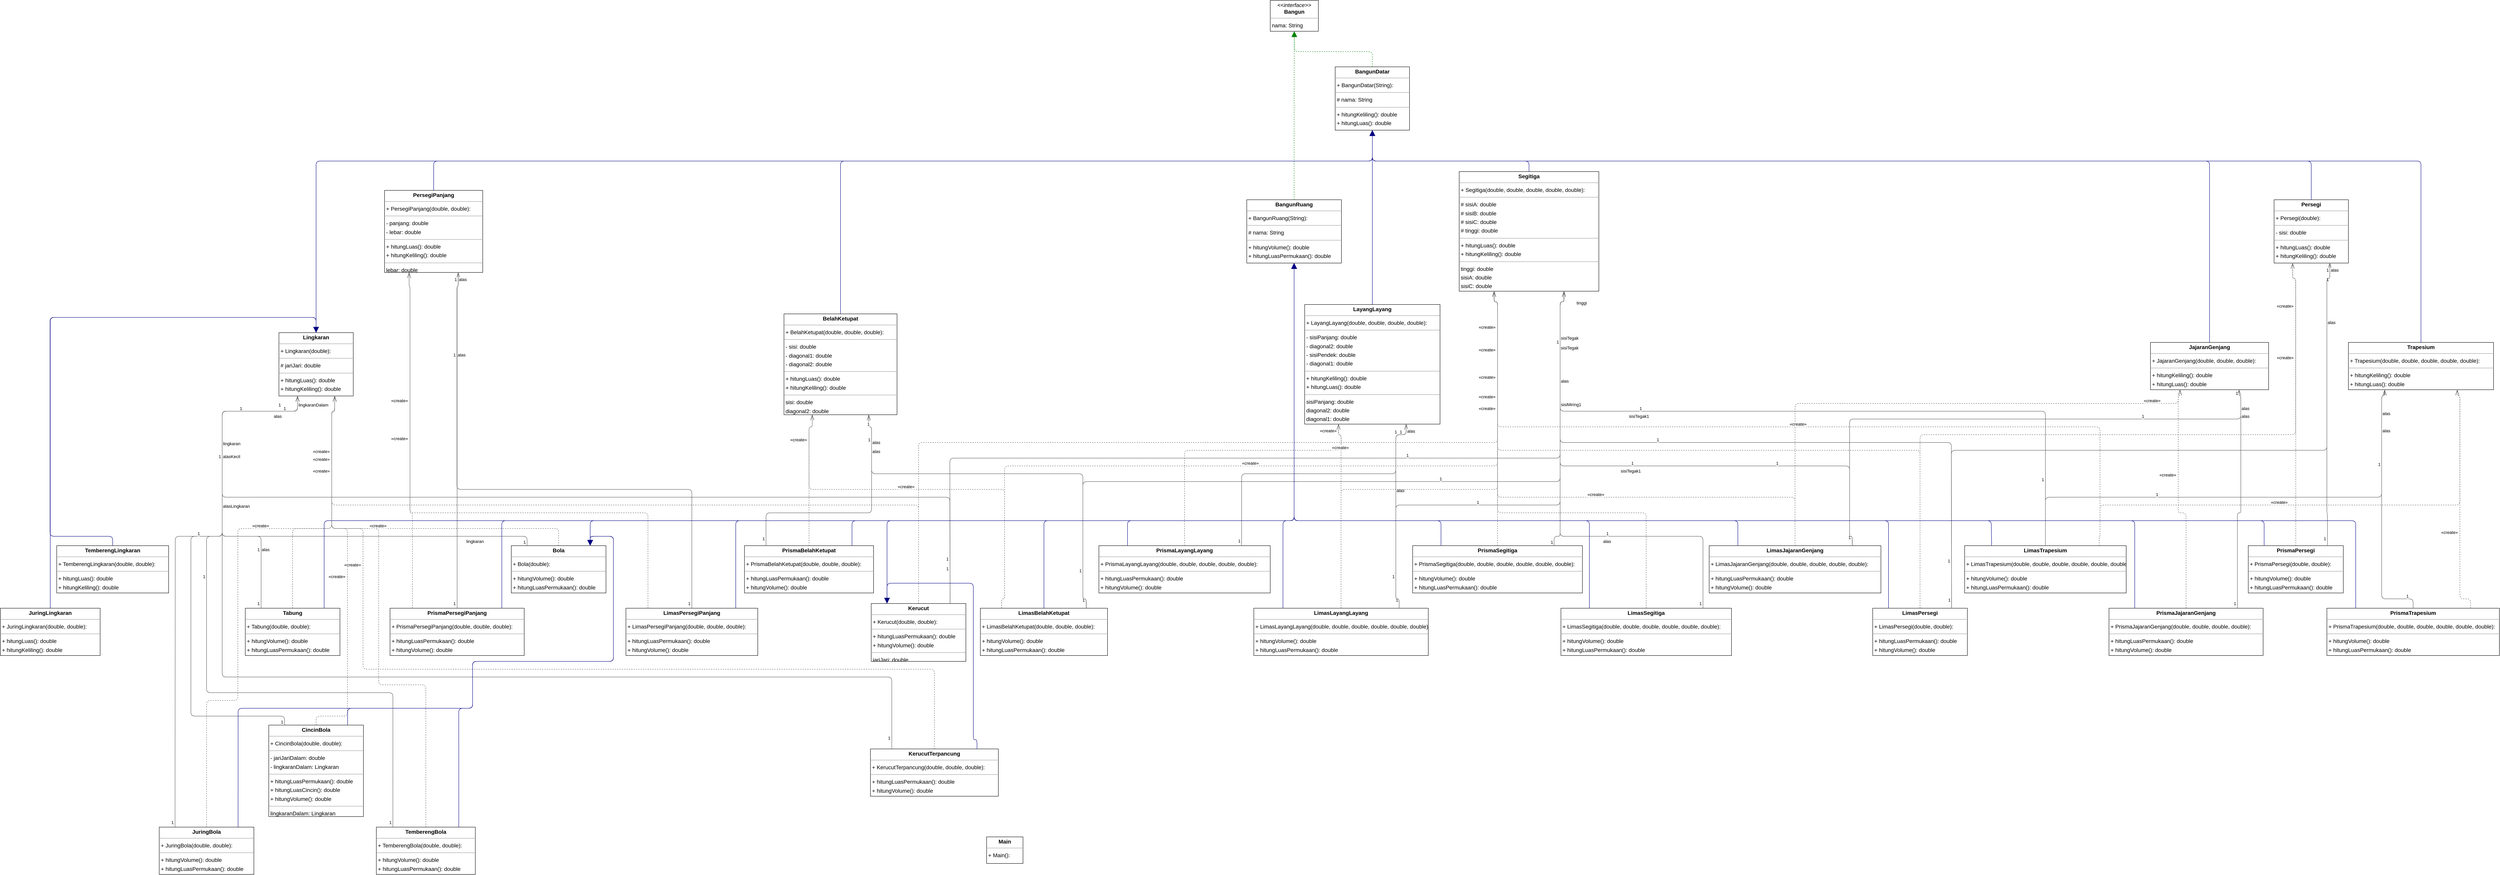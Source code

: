 <mxGraphModel dx="0" dy="0" grid="1" gridSize="10" guides="1" tooltips="1" connect="1" arrows="1" fold="1" page="0" pageScale="1" background="none" math="0" shadow="0">
  <root>
    <mxCell id="0" />
    <mxCell id="1" parent="0" />
    <mxCell id="node13" parent="1" vertex="1" value="&lt;p style=&quot;margin:0px;margin-top:4px;text-align:center;&quot;&gt;&lt;i&gt;&amp;lt;&amp;lt;interface&amp;gt;&amp;gt;&lt;/i&gt;&lt;br/&gt;&lt;b&gt;Bangun&lt;/b&gt;&lt;/p&gt;&lt;hr size=&quot;1&quot;/&gt;&lt;p style=&quot;margin:0 0 0 4px;line-height:1.6;&quot;&gt; nama: String&lt;/p&gt;" style="verticalAlign=top;align=left;overflow=fill;fontSize=14;fontFamily=Helvetica;html=1;rounded=0;shadow=0;comic=0;labelBackgroundColor=none;strokeWidth=1;">
      <mxGeometry x="3024" y="-152" width="123" height="79" as="geometry" />
    </mxCell>
    <mxCell id="node9" parent="1" vertex="1" value="&lt;p style=&quot;margin:0px;margin-top:4px;text-align:center;&quot;&gt;&lt;b&gt;BangunDatar&lt;/b&gt;&lt;/p&gt;&lt;hr size=&quot;1&quot;/&gt;&lt;p style=&quot;margin:0 0 0 4px;line-height:1.6;&quot;&gt;+ BangunDatar(String): &lt;/p&gt;&lt;hr size=&quot;1&quot;/&gt;&lt;p style=&quot;margin:0 0 0 4px;line-height:1.6;&quot;&gt;# nama: String&lt;/p&gt;&lt;hr size=&quot;1&quot;/&gt;&lt;p style=&quot;margin:0 0 0 4px;line-height:1.6;&quot;&gt;+ hitungKeliling(): double&lt;br/&gt;+ hitungLuas(): double&lt;/p&gt;&lt;hr size=&quot;1&quot;/&gt;&lt;p style=&quot;margin:0 0 0 4px;line-height:1.6;&quot;&gt; nama: String&lt;/p&gt;" style="verticalAlign=top;align=left;overflow=fill;fontSize=14;fontFamily=Helvetica;html=1;rounded=0;shadow=0;comic=0;labelBackgroundColor=none;strokeWidth=1;">
      <mxGeometry x="3190" y="18" width="190" height="162" as="geometry" />
    </mxCell>
    <mxCell id="node17" parent="1" vertex="1" value="&lt;p style=&quot;margin:0px;margin-top:4px;text-align:center;&quot;&gt;&lt;b&gt;BangunRuang&lt;/b&gt;&lt;/p&gt;&lt;hr size=&quot;1&quot;/&gt;&lt;p style=&quot;margin:0 0 0 4px;line-height:1.6;&quot;&gt;+ BangunRuang(String): &lt;/p&gt;&lt;hr size=&quot;1&quot;/&gt;&lt;p style=&quot;margin:0 0 0 4px;line-height:1.6;&quot;&gt;# nama: String&lt;/p&gt;&lt;hr size=&quot;1&quot;/&gt;&lt;p style=&quot;margin:0 0 0 4px;line-height:1.6;&quot;&gt;+ hitungVolume(): double&lt;br/&gt;+ hitungLuasPermukaan(): double&lt;/p&gt;&lt;hr size=&quot;1&quot;/&gt;&lt;p style=&quot;margin:0 0 0 4px;line-height:1.6;&quot;&gt; nama: String&lt;/p&gt;" style="verticalAlign=top;align=left;overflow=fill;fontSize=14;fontFamily=Helvetica;html=1;rounded=0;shadow=0;comic=0;labelBackgroundColor=none;strokeWidth=1;">
      <mxGeometry x="2964" y="358" width="242" height="162" as="geometry" />
    </mxCell>
    <mxCell id="node14" parent="1" vertex="1" value="&lt;p style=&quot;margin:0px;margin-top:4px;text-align:center;&quot;&gt;&lt;b&gt;BelahKetupat&lt;/b&gt;&lt;/p&gt;&lt;hr size=&quot;1&quot;/&gt;&lt;p style=&quot;margin:0 0 0 4px;line-height:1.6;&quot;&gt;+ BelahKetupat(double, double, double): &lt;/p&gt;&lt;hr size=&quot;1&quot;/&gt;&lt;p style=&quot;margin:0 0 0 4px;line-height:1.6;&quot;&gt;- sisi: double&lt;br/&gt;- diagonal1: double&lt;br/&gt;- diagonal2: double&lt;/p&gt;&lt;hr size=&quot;1&quot;/&gt;&lt;p style=&quot;margin:0 0 0 4px;line-height:1.6;&quot;&gt;+ hitungLuas(): double&lt;br/&gt;+ hitungKeliling(): double&lt;/p&gt;&lt;hr size=&quot;1&quot;/&gt;&lt;p style=&quot;margin:0 0 0 4px;line-height:1.6;&quot;&gt; sisi: double&lt;br/&gt; diagonal2: double&lt;br/&gt; diagonal1: double&lt;/p&gt;" style="verticalAlign=top;align=left;overflow=fill;fontSize=14;fontFamily=Helvetica;html=1;rounded=0;shadow=0;comic=0;labelBackgroundColor=none;strokeWidth=1;">
      <mxGeometry x="1781" y="650" width="289" height="258" as="geometry" />
    </mxCell>
    <mxCell id="node28" parent="1" vertex="1" value="&lt;p style=&quot;margin:0px;margin-top:4px;text-align:center;&quot;&gt;&lt;b&gt;Bola&lt;/b&gt;&lt;/p&gt;&lt;hr size=&quot;1&quot;/&gt;&lt;p style=&quot;margin:0 0 0 4px;line-height:1.6;&quot;&gt;+ Bola(double): &lt;/p&gt;&lt;hr size=&quot;1&quot;/&gt;&lt;p style=&quot;margin:0 0 0 4px;line-height:1.6;&quot;&gt;+ hitungVolume(): double&lt;br/&gt;+ hitungLuasPermukaan(): double&lt;/p&gt;" style="verticalAlign=top;align=left;overflow=fill;fontSize=14;fontFamily=Helvetica;html=1;rounded=0;shadow=0;comic=0;labelBackgroundColor=none;strokeWidth=1;">
      <mxGeometry x="1084" y="1243" width="242" height="121" as="geometry" />
    </mxCell>
    <mxCell id="node22" parent="1" vertex="1" value="&lt;p style=&quot;margin:0px;margin-top:4px;text-align:center;&quot;&gt;&lt;b&gt;CincinBola&lt;/b&gt;&lt;/p&gt;&lt;hr size=&quot;1&quot;/&gt;&lt;p style=&quot;margin:0 0 0 4px;line-height:1.6;&quot;&gt;+ CincinBola(double, double): &lt;/p&gt;&lt;hr size=&quot;1&quot;/&gt;&lt;p style=&quot;margin:0 0 0 4px;line-height:1.6;&quot;&gt;- jariJariDalam: double&lt;br/&gt;- lingkaranDalam: Lingkaran&lt;/p&gt;&lt;hr size=&quot;1&quot;/&gt;&lt;p style=&quot;margin:0 0 0 4px;line-height:1.6;&quot;&gt;+ hitungLuasPermukaan(): double&lt;br/&gt;+ hitungLuasCincin(): double&lt;br/&gt;+ hitungVolume(): double&lt;/p&gt;&lt;hr size=&quot;1&quot;/&gt;&lt;p style=&quot;margin:0 0 0 4px;line-height:1.6;&quot;&gt; lingkaranDalam: Lingkaran&lt;br/&gt; jariJariDalam: double&lt;/p&gt;" style="verticalAlign=top;align=left;overflow=fill;fontSize=14;fontFamily=Helvetica;html=1;rounded=0;shadow=0;comic=0;labelBackgroundColor=none;strokeWidth=1;">
      <mxGeometry x="464" y="1702" width="242" height="234" as="geometry" />
    </mxCell>
    <mxCell id="node29" parent="1" vertex="1" value="&lt;p style=&quot;margin:0px;margin-top:4px;text-align:center;&quot;&gt;&lt;b&gt;JajaranGenjang&lt;/b&gt;&lt;/p&gt;&lt;hr size=&quot;1&quot;/&gt;&lt;p style=&quot;margin:0 0 0 4px;line-height:1.6;&quot;&gt;+ JajaranGenjang(double, double, double): &lt;/p&gt;&lt;hr size=&quot;1&quot;/&gt;&lt;p style=&quot;margin:0 0 0 4px;line-height:1.6;&quot;&gt;+ hitungKeliling(): double&lt;br/&gt;+ hitungLuas(): double&lt;/p&gt;" style="verticalAlign=top;align=left;overflow=fill;fontSize=14;fontFamily=Helvetica;html=1;rounded=0;shadow=0;comic=0;labelBackgroundColor=none;strokeWidth=1;">
      <mxGeometry x="5274" y="723" width="302" height="121" as="geometry" />
    </mxCell>
    <mxCell id="node24" parent="1" vertex="1" value="&lt;p style=&quot;margin:0px;margin-top:4px;text-align:center;&quot;&gt;&lt;b&gt;JuringBola&lt;/b&gt;&lt;/p&gt;&lt;hr size=&quot;1&quot;/&gt;&lt;p style=&quot;margin:0 0 0 4px;line-height:1.6;&quot;&gt;+ JuringBola(double, double): &lt;/p&gt;&lt;hr size=&quot;1&quot;/&gt;&lt;p style=&quot;margin:0 0 0 4px;line-height:1.6;&quot;&gt;+ hitungVolume(): double&lt;br/&gt;+ hitungLuasPermukaan(): double&lt;/p&gt;" style="verticalAlign=top;align=left;overflow=fill;fontSize=14;fontFamily=Helvetica;html=1;rounded=0;shadow=0;comic=0;labelBackgroundColor=none;strokeWidth=1;">
      <mxGeometry x="184" y="1963" width="242" height="121" as="geometry" />
    </mxCell>
    <mxCell id="node27" parent="1" vertex="1" value="&lt;p style=&quot;margin:0px;margin-top:4px;text-align:center;&quot;&gt;&lt;b&gt;JuringLingkaran&lt;/b&gt;&lt;/p&gt;&lt;hr size=&quot;1&quot;/&gt;&lt;p style=&quot;margin:0 0 0 4px;line-height:1.6;&quot;&gt;+ JuringLingkaran(double, double): &lt;/p&gt;&lt;hr size=&quot;1&quot;/&gt;&lt;p style=&quot;margin:0 0 0 4px;line-height:1.6;&quot;&gt;+ hitungLuas(): double&lt;br/&gt;+ hitungKeliling(): double&lt;/p&gt;" style="verticalAlign=top;align=left;overflow=fill;fontSize=14;fontFamily=Helvetica;html=1;rounded=0;shadow=0;comic=0;labelBackgroundColor=none;strokeWidth=1;">
      <mxGeometry x="-222" y="1403" width="255" height="121" as="geometry" />
    </mxCell>
    <mxCell id="node26" parent="1" vertex="1" value="&lt;p style=&quot;margin:0px;margin-top:4px;text-align:center;&quot;&gt;&lt;b&gt;Kerucut&lt;/b&gt;&lt;/p&gt;&lt;hr size=&quot;1&quot;/&gt;&lt;p style=&quot;margin:0 0 0 4px;line-height:1.6;&quot;&gt;+ Kerucut(double, double): &lt;/p&gt;&lt;hr size=&quot;1&quot;/&gt;&lt;p style=&quot;margin:0 0 0 4px;line-height:1.6;&quot;&gt;+ hitungLuasPermukaan(): double&lt;br/&gt;+ hitungVolume(): double&lt;/p&gt;&lt;hr size=&quot;1&quot;/&gt;&lt;p style=&quot;margin:0 0 0 4px;line-height:1.6;&quot;&gt; jariJari: double&lt;/p&gt;" style="verticalAlign=top;align=left;overflow=fill;fontSize=14;fontFamily=Helvetica;html=1;rounded=0;shadow=0;comic=0;labelBackgroundColor=none;strokeWidth=1;">
      <mxGeometry x="2004" y="1391" width="242" height="148" as="geometry" />
    </mxCell>
    <mxCell id="node18" parent="1" vertex="1" value="&lt;p style=&quot;margin:0px;margin-top:4px;text-align:center;&quot;&gt;&lt;b&gt;KerucutTerpancung&lt;/b&gt;&lt;/p&gt;&lt;hr size=&quot;1&quot;/&gt;&lt;p style=&quot;margin:0 0 0 4px;line-height:1.6;&quot;&gt;+ KerucutTerpancung(double, double, double): &lt;/p&gt;&lt;hr size=&quot;1&quot;/&gt;&lt;p style=&quot;margin:0 0 0 4px;line-height:1.6;&quot;&gt;+ hitungLuasPermukaan(): double&lt;br/&gt;+ hitungVolume(): double&lt;/p&gt;" style="verticalAlign=top;align=left;overflow=fill;fontSize=14;fontFamily=Helvetica;html=1;rounded=0;shadow=0;comic=0;labelBackgroundColor=none;strokeWidth=1;">
      <mxGeometry x="2002" y="1763" width="327" height="121" as="geometry" />
    </mxCell>
    <mxCell id="node4" parent="1" vertex="1" value="&lt;p style=&quot;margin:0px;margin-top:4px;text-align:center;&quot;&gt;&lt;b&gt;LayangLayang&lt;/b&gt;&lt;/p&gt;&lt;hr size=&quot;1&quot;/&gt;&lt;p style=&quot;margin:0 0 0 4px;line-height:1.6;&quot;&gt;+ LayangLayang(double, double, double, double): &lt;/p&gt;&lt;hr size=&quot;1&quot;/&gt;&lt;p style=&quot;margin:0 0 0 4px;line-height:1.6;&quot;&gt;- sisiPanjang: double&lt;br/&gt;- diagonal2: double&lt;br/&gt;- sisiPendek: double&lt;br/&gt;- diagonal1: double&lt;/p&gt;&lt;hr size=&quot;1&quot;/&gt;&lt;p style=&quot;margin:0 0 0 4px;line-height:1.6;&quot;&gt;+ hitungKeliling(): double&lt;br/&gt;+ hitungLuas(): double&lt;/p&gt;&lt;hr size=&quot;1&quot;/&gt;&lt;p style=&quot;margin:0 0 0 4px;line-height:1.6;&quot;&gt; sisiPanjang: double&lt;br/&gt; diagonal2: double&lt;br/&gt; diagonal1: double&lt;br/&gt; sisiPendek: double&lt;/p&gt;" style="verticalAlign=top;align=left;overflow=fill;fontSize=14;fontFamily=Helvetica;html=1;rounded=0;shadow=0;comic=0;labelBackgroundColor=none;strokeWidth=1;">
      <mxGeometry x="3112" y="626" width="346" height="306" as="geometry" />
    </mxCell>
    <mxCell id="node23" parent="1" vertex="1" value="&lt;p style=&quot;margin:0px;margin-top:4px;text-align:center;&quot;&gt;&lt;b&gt;LimasBelahKetupat&lt;/b&gt;&lt;/p&gt;&lt;hr size=&quot;1&quot;/&gt;&lt;p style=&quot;margin:0 0 0 4px;line-height:1.6;&quot;&gt;+ LimasBelahKetupat(double, double, double): &lt;/p&gt;&lt;hr size=&quot;1&quot;/&gt;&lt;p style=&quot;margin:0 0 0 4px;line-height:1.6;&quot;&gt;+ hitungVolume(): double&lt;br/&gt;+ hitungLuasPermukaan(): double&lt;/p&gt;" style="verticalAlign=top;align=left;overflow=fill;fontSize=14;fontFamily=Helvetica;html=1;rounded=0;shadow=0;comic=0;labelBackgroundColor=none;strokeWidth=1;">
      <mxGeometry x="2283" y="1403" width="325" height="121" as="geometry" />
    </mxCell>
    <mxCell id="node19" parent="1" vertex="1" value="&lt;p style=&quot;margin:0px;margin-top:4px;text-align:center;&quot;&gt;&lt;b&gt;LimasJajaranGenjang&lt;/b&gt;&lt;/p&gt;&lt;hr size=&quot;1&quot;/&gt;&lt;p style=&quot;margin:0 0 0 4px;line-height:1.6;&quot;&gt;+ LimasJajaranGenjang(double, double, double, double, double): &lt;/p&gt;&lt;hr size=&quot;1&quot;/&gt;&lt;p style=&quot;margin:0 0 0 4px;line-height:1.6;&quot;&gt;+ hitungLuasPermukaan(): double&lt;br/&gt;+ hitungVolume(): double&lt;/p&gt;" style="verticalAlign=top;align=left;overflow=fill;fontSize=14;fontFamily=Helvetica;html=1;rounded=0;shadow=0;comic=0;labelBackgroundColor=none;strokeWidth=1;">
      <mxGeometry x="4146" y="1243" width="439" height="121" as="geometry" />
    </mxCell>
    <mxCell id="node15" parent="1" vertex="1" value="&lt;p style=&quot;margin:0px;margin-top:4px;text-align:center;&quot;&gt;&lt;b&gt;LimasLayangLayang&lt;/b&gt;&lt;/p&gt;&lt;hr size=&quot;1&quot;/&gt;&lt;p style=&quot;margin:0 0 0 4px;line-height:1.6;&quot;&gt;+ LimasLayangLayang(double, double, double, double, double, double): &lt;/p&gt;&lt;hr size=&quot;1&quot;/&gt;&lt;p style=&quot;margin:0 0 0 4px;line-height:1.6;&quot;&gt;+ hitungVolume(): double&lt;br/&gt;+ hitungLuasPermukaan(): double&lt;/p&gt;" style="verticalAlign=top;align=left;overflow=fill;fontSize=14;fontFamily=Helvetica;html=1;rounded=0;shadow=0;comic=0;labelBackgroundColor=none;strokeWidth=1;">
      <mxGeometry x="2982" y="1403" width="446" height="121" as="geometry" />
    </mxCell>
    <mxCell id="node12" parent="1" vertex="1" value="&lt;p style=&quot;margin:0px;margin-top:4px;text-align:center;&quot;&gt;&lt;b&gt;LimasPersegi&lt;/b&gt;&lt;/p&gt;&lt;hr size=&quot;1&quot;/&gt;&lt;p style=&quot;margin:0 0 0 4px;line-height:1.6;&quot;&gt;+ LimasPersegi(double, double): &lt;/p&gt;&lt;hr size=&quot;1&quot;/&gt;&lt;p style=&quot;margin:0 0 0 4px;line-height:1.6;&quot;&gt;+ hitungLuasPermukaan(): double&lt;br/&gt;+ hitungVolume(): double&lt;/p&gt;" style="verticalAlign=top;align=left;overflow=fill;fontSize=14;fontFamily=Helvetica;html=1;rounded=0;shadow=0;comic=0;labelBackgroundColor=none;strokeWidth=1;">
      <mxGeometry x="4564" y="1403" width="242" height="121" as="geometry" />
    </mxCell>
    <mxCell id="node8" parent="1" vertex="1" value="&lt;p style=&quot;margin:0px;margin-top:4px;text-align:center;&quot;&gt;&lt;b&gt;LimasPersegiPanjang&lt;/b&gt;&lt;/p&gt;&lt;hr size=&quot;1&quot;/&gt;&lt;p style=&quot;margin:0 0 0 4px;line-height:1.6;&quot;&gt;+ LimasPersegiPanjang(double, double, double): &lt;/p&gt;&lt;hr size=&quot;1&quot;/&gt;&lt;p style=&quot;margin:0 0 0 4px;line-height:1.6;&quot;&gt;+ hitungLuasPermukaan(): double&lt;br/&gt;+ hitungVolume(): double&lt;/p&gt;" style="verticalAlign=top;align=left;overflow=fill;fontSize=14;fontFamily=Helvetica;html=1;rounded=0;shadow=0;comic=0;labelBackgroundColor=none;strokeWidth=1;">
      <mxGeometry x="1377" y="1403" width="337" height="121" as="geometry" />
    </mxCell>
    <mxCell id="node5" parent="1" vertex="1" value="&lt;p style=&quot;margin:0px;margin-top:4px;text-align:center;&quot;&gt;&lt;b&gt;LimasSegitiga&lt;/b&gt;&lt;/p&gt;&lt;hr size=&quot;1&quot;/&gt;&lt;p style=&quot;margin:0 0 0 4px;line-height:1.6;&quot;&gt;+ LimasSegitiga(double, double, double, double, double, double): &lt;/p&gt;&lt;hr size=&quot;1&quot;/&gt;&lt;p style=&quot;margin:0 0 0 4px;line-height:1.6;&quot;&gt;+ hitungVolume(): double&lt;br/&gt;+ hitungLuasPermukaan(): double&lt;/p&gt;" style="verticalAlign=top;align=left;overflow=fill;fontSize=14;fontFamily=Helvetica;html=1;rounded=0;shadow=0;comic=0;labelBackgroundColor=none;strokeWidth=1;">
      <mxGeometry x="3767" y="1403" width="436" height="121" as="geometry" />
    </mxCell>
    <mxCell id="node25" parent="1" vertex="1" value="&lt;p style=&quot;margin:0px;margin-top:4px;text-align:center;&quot;&gt;&lt;b&gt;LimasTrapesium&lt;/b&gt;&lt;/p&gt;&lt;hr size=&quot;1&quot;/&gt;&lt;p style=&quot;margin:0 0 0 4px;line-height:1.6;&quot;&gt;+ LimasTrapesium(double, double, double, double, double, double, double, double, double, double, double, double, double): &lt;/p&gt;&lt;hr size=&quot;1&quot;/&gt;&lt;p style=&quot;margin:0 0 0 4px;line-height:1.6;&quot;&gt;+ hitungVolume(): double&lt;br/&gt;+ hitungLuasPermukaan(): double&lt;/p&gt;" style="verticalAlign=top;align=left;overflow=fill;fontSize=14;fontFamily=Helvetica;html=1;rounded=0;shadow=0;comic=0;labelBackgroundColor=none;strokeWidth=1;">
      <mxGeometry x="4799" y="1243" width="413" height="121" as="geometry" />
    </mxCell>
    <mxCell id="node30" parent="1" vertex="1" value="&lt;p style=&quot;margin:0px;margin-top:4px;text-align:center;&quot;&gt;&lt;b&gt;Lingkaran&lt;/b&gt;&lt;/p&gt;&lt;hr size=&quot;1&quot;/&gt;&lt;p style=&quot;margin:0 0 0 4px;line-height:1.6;&quot;&gt;+ Lingkaran(double): &lt;/p&gt;&lt;hr size=&quot;1&quot;/&gt;&lt;p style=&quot;margin:0 0 0 4px;line-height:1.6;&quot;&gt;# jariJari: double&lt;/p&gt;&lt;hr size=&quot;1&quot;/&gt;&lt;p style=&quot;margin:0 0 0 4px;line-height:1.6;&quot;&gt;+ hitungLuas(): double&lt;br/&gt;+ hitungKeliling(): double&lt;/p&gt;&lt;hr size=&quot;1&quot;/&gt;&lt;p style=&quot;margin:0 0 0 4px;line-height:1.6;&quot;&gt; jariJari: double&lt;/p&gt;" style="verticalAlign=top;align=left;overflow=fill;fontSize=14;fontFamily=Helvetica;html=1;rounded=0;shadow=0;comic=0;labelBackgroundColor=none;strokeWidth=1;">
      <mxGeometry x="490" y="698" width="190" height="162" as="geometry" />
    </mxCell>
    <mxCell id="node0" parent="1" vertex="1" value="&lt;p style=&quot;margin:0px;margin-top:4px;text-align:center;&quot;&gt;&lt;b&gt;Main&lt;/b&gt;&lt;/p&gt;&lt;hr size=&quot;1&quot;/&gt;&lt;p style=&quot;margin:0 0 0 4px;line-height:1.6;&quot;&gt;+ Main(): &lt;/p&gt;" style="verticalAlign=top;align=left;overflow=fill;fontSize=14;fontFamily=Helvetica;html=1;rounded=0;shadow=0;comic=0;labelBackgroundColor=none;strokeWidth=1;">
      <mxGeometry x="2299" y="1988" width="93" height="68" as="geometry" />
    </mxCell>
    <mxCell id="node6" parent="1" vertex="1" value="&lt;p style=&quot;margin:0px;margin-top:4px;text-align:center;&quot;&gt;&lt;b&gt;Persegi&lt;/b&gt;&lt;/p&gt;&lt;hr size=&quot;1&quot;/&gt;&lt;p style=&quot;margin:0 0 0 4px;line-height:1.6;&quot;&gt;+ Persegi(double): &lt;/p&gt;&lt;hr size=&quot;1&quot;/&gt;&lt;p style=&quot;margin:0 0 0 4px;line-height:1.6;&quot;&gt;- sisi: double&lt;/p&gt;&lt;hr size=&quot;1&quot;/&gt;&lt;p style=&quot;margin:0 0 0 4px;line-height:1.6;&quot;&gt;+ hitungLuas(): double&lt;br/&gt;+ hitungKeliling(): double&lt;/p&gt;&lt;hr size=&quot;1&quot;/&gt;&lt;p style=&quot;margin:0 0 0 4px;line-height:1.6;&quot;&gt; sisi: double&lt;/p&gt;" style="verticalAlign=top;align=left;overflow=fill;fontSize=14;fontFamily=Helvetica;html=1;rounded=0;shadow=0;comic=0;labelBackgroundColor=none;strokeWidth=1;">
      <mxGeometry x="5590" y="358" width="190" height="162" as="geometry" />
    </mxCell>
    <mxCell id="node1" parent="1" vertex="1" value="&lt;p style=&quot;margin:0px;margin-top:4px;text-align:center;&quot;&gt;&lt;b&gt;PersegiPanjang&lt;/b&gt;&lt;/p&gt;&lt;hr size=&quot;1&quot;/&gt;&lt;p style=&quot;margin:0 0 0 4px;line-height:1.6;&quot;&gt;+ PersegiPanjang(double, double): &lt;/p&gt;&lt;hr size=&quot;1&quot;/&gt;&lt;p style=&quot;margin:0 0 0 4px;line-height:1.6;&quot;&gt;- panjang: double&lt;br/&gt;- lebar: double&lt;/p&gt;&lt;hr size=&quot;1&quot;/&gt;&lt;p style=&quot;margin:0 0 0 4px;line-height:1.6;&quot;&gt;+ hitungLuas(): double&lt;br/&gt;+ hitungKeliling(): double&lt;/p&gt;&lt;hr size=&quot;1&quot;/&gt;&lt;p style=&quot;margin:0 0 0 4px;line-height:1.6;&quot;&gt; lebar: double&lt;br/&gt; panjang: double&lt;/p&gt;" style="verticalAlign=top;align=left;overflow=fill;fontSize=14;fontFamily=Helvetica;html=1;rounded=0;shadow=0;comic=0;labelBackgroundColor=none;strokeWidth=1;">
      <mxGeometry x="760" y="334" width="251" height="210" as="geometry" />
    </mxCell>
    <mxCell id="node7" parent="1" vertex="1" value="&lt;p style=&quot;margin:0px;margin-top:4px;text-align:center;&quot;&gt;&lt;b&gt;PrismaBelahKetupat&lt;/b&gt;&lt;/p&gt;&lt;hr size=&quot;1&quot;/&gt;&lt;p style=&quot;margin:0 0 0 4px;line-height:1.6;&quot;&gt;+ PrismaBelahKetupat(double, double, double): &lt;/p&gt;&lt;hr size=&quot;1&quot;/&gt;&lt;p style=&quot;margin:0 0 0 4px;line-height:1.6;&quot;&gt;+ hitungLuasPermukaan(): double&lt;br/&gt;+ hitungVolume(): double&lt;/p&gt;" style="verticalAlign=top;align=left;overflow=fill;fontSize=14;fontFamily=Helvetica;html=1;rounded=0;shadow=0;comic=0;labelBackgroundColor=none;strokeWidth=1;">
      <mxGeometry x="1680" y="1243" width="330" height="121" as="geometry" />
    </mxCell>
    <mxCell id="node10" parent="1" vertex="1" value="&lt;p style=&quot;margin:0px;margin-top:4px;text-align:center;&quot;&gt;&lt;b&gt;PrismaJajaranGenjang&lt;/b&gt;&lt;/p&gt;&lt;hr size=&quot;1&quot;/&gt;&lt;p style=&quot;margin:0 0 0 4px;line-height:1.6;&quot;&gt;+ PrismaJajaranGenjang(double, double, double, double): &lt;/p&gt;&lt;hr size=&quot;1&quot;/&gt;&lt;p style=&quot;margin:0 0 0 4px;line-height:1.6;&quot;&gt;+ hitungLuasPermukaan(): double&lt;br/&gt;+ hitungVolume(): double&lt;/p&gt;" style="verticalAlign=top;align=left;overflow=fill;fontSize=14;fontFamily=Helvetica;html=1;rounded=0;shadow=0;comic=0;labelBackgroundColor=none;strokeWidth=1;">
      <mxGeometry x="5168" y="1403" width="394" height="121" as="geometry" />
    </mxCell>
    <mxCell id="node20" parent="1" vertex="1" value="&lt;p style=&quot;margin:0px;margin-top:4px;text-align:center;&quot;&gt;&lt;b&gt;PrismaLayangLayang&lt;/b&gt;&lt;/p&gt;&lt;hr size=&quot;1&quot;/&gt;&lt;p style=&quot;margin:0 0 0 4px;line-height:1.6;&quot;&gt;+ PrismaLayangLayang(double, double, double, double, double): &lt;/p&gt;&lt;hr size=&quot;1&quot;/&gt;&lt;p style=&quot;margin:0 0 0 4px;line-height:1.6;&quot;&gt;+ hitungLuasPermukaan(): double&lt;br/&gt;+ hitungVolume(): double&lt;/p&gt;" style="verticalAlign=top;align=left;overflow=fill;fontSize=14;fontFamily=Helvetica;html=1;rounded=0;shadow=0;comic=0;labelBackgroundColor=none;strokeWidth=1;">
      <mxGeometry x="2586" y="1243" width="438" height="121" as="geometry" />
    </mxCell>
    <mxCell id="node2" parent="1" vertex="1" value="&lt;p style=&quot;margin:0px;margin-top:4px;text-align:center;&quot;&gt;&lt;b&gt;PrismaPersegi&lt;/b&gt;&lt;/p&gt;&lt;hr size=&quot;1&quot;/&gt;&lt;p style=&quot;margin:0 0 0 4px;line-height:1.6;&quot;&gt;+ PrismaPersegi(double, double): &lt;/p&gt;&lt;hr size=&quot;1&quot;/&gt;&lt;p style=&quot;margin:0 0 0 4px;line-height:1.6;&quot;&gt;+ hitungVolume(): double&lt;br/&gt;+ hitungLuasPermukaan(): double&lt;/p&gt;" style="verticalAlign=top;align=left;overflow=fill;fontSize=14;fontFamily=Helvetica;html=1;rounded=0;shadow=0;comic=0;labelBackgroundColor=none;strokeWidth=1;">
      <mxGeometry x="5524" y="1243" width="243" height="121" as="geometry" />
    </mxCell>
    <mxCell id="node11" parent="1" vertex="1" value="&lt;p style=&quot;margin:0px;margin-top:4px;text-align:center;&quot;&gt;&lt;b&gt;PrismaPersegiPanjang&lt;/b&gt;&lt;/p&gt;&lt;hr size=&quot;1&quot;/&gt;&lt;p style=&quot;margin:0 0 0 4px;line-height:1.6;&quot;&gt;+ PrismaPersegiPanjang(double, double, double): &lt;/p&gt;&lt;hr size=&quot;1&quot;/&gt;&lt;p style=&quot;margin:0 0 0 4px;line-height:1.6;&quot;&gt;+ hitungLuasPermukaan(): double&lt;br/&gt;+ hitungVolume(): double&lt;/p&gt;" style="verticalAlign=top;align=left;overflow=fill;fontSize=14;fontFamily=Helvetica;html=1;rounded=0;shadow=0;comic=0;labelBackgroundColor=none;strokeWidth=1;">
      <mxGeometry x="774" y="1403" width="343" height="121" as="geometry" />
    </mxCell>
    <mxCell id="node34" parent="1" vertex="1" value="&lt;p style=&quot;margin:0px;margin-top:4px;text-align:center;&quot;&gt;&lt;b&gt;PrismaSegitiga&lt;/b&gt;&lt;/p&gt;&lt;hr size=&quot;1&quot;/&gt;&lt;p style=&quot;margin:0 0 0 4px;line-height:1.6;&quot;&gt;+ PrismaSegitiga(double, double, double, double, double, double): &lt;/p&gt;&lt;hr size=&quot;1&quot;/&gt;&lt;p style=&quot;margin:0 0 0 4px;line-height:1.6;&quot;&gt;+ hitungVolume(): double&lt;br/&gt;+ hitungLuasPermukaan(): double&lt;/p&gt;" style="verticalAlign=top;align=left;overflow=fill;fontSize=14;fontFamily=Helvetica;html=1;rounded=0;shadow=0;comic=0;labelBackgroundColor=none;strokeWidth=1;">
      <mxGeometry x="3388" y="1243" width="434" height="121" as="geometry" />
    </mxCell>
    <mxCell id="node21" parent="1" vertex="1" value="&lt;p style=&quot;margin:0px;margin-top:4px;text-align:center;&quot;&gt;&lt;b&gt;PrismaTrapesium&lt;/b&gt;&lt;/p&gt;&lt;hr size=&quot;1&quot;/&gt;&lt;p style=&quot;margin:0 0 0 4px;line-height:1.6;&quot;&gt;+ PrismaTrapesium(double, double, double, double, double, double): &lt;/p&gt;&lt;hr size=&quot;1&quot;/&gt;&lt;p style=&quot;margin:0 0 0 4px;line-height:1.6;&quot;&gt;+ hitungVolume(): double&lt;br/&gt;+ hitungLuasPermukaan(): double&lt;/p&gt;" style="verticalAlign=top;align=left;overflow=fill;fontSize=14;fontFamily=Helvetica;html=1;rounded=0;shadow=0;comic=0;labelBackgroundColor=none;strokeWidth=1;">
      <mxGeometry x="5725" y="1403" width="441" height="121" as="geometry" />
    </mxCell>
    <mxCell id="node3" parent="1" vertex="1" value="&lt;p style=&quot;margin:0px;margin-top:4px;text-align:center;&quot;&gt;&lt;b&gt;Segitiga&lt;/b&gt;&lt;/p&gt;&lt;hr size=&quot;1&quot;/&gt;&lt;p style=&quot;margin:0 0 0 4px;line-height:1.6;&quot;&gt;+ Segitiga(double, double, double, double, double): &lt;/p&gt;&lt;hr size=&quot;1&quot;/&gt;&lt;p style=&quot;margin:0 0 0 4px;line-height:1.6;&quot;&gt;# sisiA: double&lt;br/&gt;# sisiB: double&lt;br/&gt;# sisiC: double&lt;br/&gt;# tinggi: double&lt;/p&gt;&lt;hr size=&quot;1&quot;/&gt;&lt;p style=&quot;margin:0 0 0 4px;line-height:1.6;&quot;&gt;+ hitungLuas(): double&lt;br/&gt;+ hitungKeliling(): double&lt;/p&gt;&lt;hr size=&quot;1&quot;/&gt;&lt;p style=&quot;margin:0 0 0 4px;line-height:1.6;&quot;&gt; tinggi: double&lt;br/&gt; sisiA: double&lt;br/&gt; sisiC: double&lt;br/&gt; sisiB: double&lt;/p&gt;" style="verticalAlign=top;align=left;overflow=fill;fontSize=14;fontFamily=Helvetica;html=1;rounded=0;shadow=0;comic=0;labelBackgroundColor=none;strokeWidth=1;">
      <mxGeometry x="3507" y="286" width="357" height="306" as="geometry" />
    </mxCell>
    <mxCell id="node31" parent="1" vertex="1" value="&lt;p style=&quot;margin:0px;margin-top:4px;text-align:center;&quot;&gt;&lt;b&gt;Tabung&lt;/b&gt;&lt;/p&gt;&lt;hr size=&quot;1&quot;/&gt;&lt;p style=&quot;margin:0 0 0 4px;line-height:1.6;&quot;&gt;+ Tabung(double, double): &lt;/p&gt;&lt;hr size=&quot;1&quot;/&gt;&lt;p style=&quot;margin:0 0 0 4px;line-height:1.6;&quot;&gt;+ hitungVolume(): double&lt;br/&gt;+ hitungLuasPermukaan(): double&lt;/p&gt;" style="verticalAlign=top;align=left;overflow=fill;fontSize=14;fontFamily=Helvetica;html=1;rounded=0;shadow=0;comic=0;labelBackgroundColor=none;strokeWidth=1;">
      <mxGeometry x="404" y="1403" width="242" height="121" as="geometry" />
    </mxCell>
    <mxCell id="node32" parent="1" vertex="1" value="&lt;p style=&quot;margin:0px;margin-top:4px;text-align:center;&quot;&gt;&lt;b&gt;TemberengBola&lt;/b&gt;&lt;/p&gt;&lt;hr size=&quot;1&quot;/&gt;&lt;p style=&quot;margin:0 0 0 4px;line-height:1.6;&quot;&gt;+ TemberengBola(double, double): &lt;/p&gt;&lt;hr size=&quot;1&quot;/&gt;&lt;p style=&quot;margin:0 0 0 4px;line-height:1.6;&quot;&gt;+ hitungVolume(): double&lt;br/&gt;+ hitungLuasPermukaan(): double&lt;/p&gt;" style="verticalAlign=top;align=left;overflow=fill;fontSize=14;fontFamily=Helvetica;html=1;rounded=0;shadow=0;comic=0;labelBackgroundColor=none;strokeWidth=1;">
      <mxGeometry x="739" y="1963" width="253" height="121" as="geometry" />
    </mxCell>
    <mxCell id="node33" parent="1" vertex="1" value="&lt;p style=&quot;margin:0px;margin-top:4px;text-align:center;&quot;&gt;&lt;b&gt;TemberengLingkaran&lt;/b&gt;&lt;/p&gt;&lt;hr size=&quot;1&quot;/&gt;&lt;p style=&quot;margin:0 0 0 4px;line-height:1.6;&quot;&gt;+ TemberengLingkaran(double, double): &lt;/p&gt;&lt;hr size=&quot;1&quot;/&gt;&lt;p style=&quot;margin:0 0 0 4px;line-height:1.6;&quot;&gt;+ hitungLuas(): double&lt;br/&gt;+ hitungKeliling(): double&lt;/p&gt;" style="verticalAlign=top;align=left;overflow=fill;fontSize=14;fontFamily=Helvetica;html=1;rounded=0;shadow=0;comic=0;labelBackgroundColor=none;strokeWidth=1;">
      <mxGeometry x="-78" y="1243" width="286" height="121" as="geometry" />
    </mxCell>
    <mxCell id="node16" parent="1" vertex="1" value="&lt;p style=&quot;margin:0px;margin-top:4px;text-align:center;&quot;&gt;&lt;b&gt;Trapesium&lt;/b&gt;&lt;/p&gt;&lt;hr size=&quot;1&quot;/&gt;&lt;p style=&quot;margin:0 0 0 4px;line-height:1.6;&quot;&gt;+ Trapesium(double, double, double, double, double): &lt;/p&gt;&lt;hr size=&quot;1&quot;/&gt;&lt;p style=&quot;margin:0 0 0 4px;line-height:1.6;&quot;&gt;+ hitungKeliling(): double&lt;br/&gt;+ hitungLuas(): double&lt;/p&gt;" style="verticalAlign=top;align=left;overflow=fill;fontSize=14;fontFamily=Helvetica;html=1;rounded=0;shadow=0;comic=0;labelBackgroundColor=none;strokeWidth=1;">
      <mxGeometry x="5780" y="723" width="371" height="121" as="geometry" />
    </mxCell>
    <mxCell id="edge3" edge="1" value="" parent="1" source="node9" target="node13" style="html=1;rounded=1;edgeStyle=orthogonalEdgeStyle;dashed=1;startArrow=none;endArrow=block;endSize=12;strokeColor=#008200;exitX=0.500;exitY=0.000;exitDx=0;exitDy=0;entryX=0.500;entryY=1.001;entryDx=0;entryDy=0;">
      <mxGeometry width="50" height="50" relative="1" as="geometry">
        <Array as="points">
          <mxPoint x="3285" y="-21" />
          <mxPoint x="3085" y="-21" />
        </Array>
      </mxGeometry>
    </mxCell>
    <mxCell id="edge16" edge="1" value="" parent="1" source="node17" target="node13" style="html=1;rounded=1;edgeStyle=orthogonalEdgeStyle;dashed=1;startArrow=none;endArrow=block;endSize=12;strokeColor=#008200;exitX=0.500;exitY=0.000;exitDx=0;exitDy=0;entryX=0.500;entryY=1.000;entryDx=0;entryDy=0;">
      <mxGeometry width="50" height="50" relative="1" as="geometry">
        <Array as="points" />
      </mxGeometry>
    </mxCell>
    <mxCell id="edge11" edge="1" value="" parent="1" source="node14" target="node9" style="html=1;rounded=1;edgeStyle=orthogonalEdgeStyle;dashed=0;startArrow=none;endArrow=block;endSize=12;strokeColor=#000082;exitX=0.500;exitY=0.000;exitDx=0;exitDy=0;entryX=0.500;entryY=1.000;entryDx=0;entryDy=0;">
      <mxGeometry width="50" height="50" relative="1" as="geometry">
        <Array as="points">
          <mxPoint x="1925" y="259" />
          <mxPoint x="3285" y="259" />
        </Array>
      </mxGeometry>
    </mxCell>
    <mxCell id="edge0" edge="1" value="" parent="1" source="node28" target="node17" style="html=1;rounded=1;edgeStyle=orthogonalEdgeStyle;dashed=0;startArrow=none;endArrow=block;endSize=12;strokeColor=#000082;exitX=0.833;exitY=0.000;exitDx=0;exitDy=0;entryX=0.500;entryY=1.000;entryDx=0;entryDy=0;">
      <mxGeometry width="50" height="50" relative="1" as="geometry">
        <Array as="points">
          <mxPoint x="1286" y="1179" />
          <mxPoint x="3085" y="1179" />
        </Array>
      </mxGeometry>
    </mxCell>
    <mxCell id="edge33" edge="1" value="" parent="1" source="node28" target="node30" style="html=1;rounded=1;edgeStyle=orthogonalEdgeStyle;dashed=1;startArrow=none;endArrow=openThin;endSize=12;strokeColor=#595959;exitX=0.500;exitY=0.000;exitDx=0;exitDy=0;entryX=0.750;entryY=1.000;entryDx=0;entryDy=0;">
      <mxGeometry width="50" height="50" relative="1" as="geometry">
        <Array as="points">
          <mxPoint x="1205" y="1199" />
          <mxPoint x="625" y="1199" />
          <mxPoint x="625" y="899" />
          <mxPoint x="633" y="899" />
        </Array>
      </mxGeometry>
    </mxCell>
    <mxCell id="label200" parent="edge33" vertex="1" connectable="0" value="«create»" style="edgeLabel;resizable=0;html=1;align=left;verticalAlign=top;strokeColor=default;">
      <mxGeometry x="575" y="989" as="geometry" />
    </mxCell>
    <mxCell id="edge46" edge="1" value="" parent="1" source="node28" target="node30" style="html=1;rounded=1;edgeStyle=orthogonalEdgeStyle;dashed=0;startArrow=diamondThinstartSize=12;endArrow=openThin;endSize=12;strokeColor=#595959;exitX=0.167;exitY=0.000;exitDx=0;exitDy=0;entryX=0.250;entryY=1.000;entryDx=0;entryDy=0;">
      <mxGeometry width="50" height="50" relative="1" as="geometry">
        <Array as="points">
          <mxPoint x="1124" y="1219" />
          <mxPoint x="345" y="1219" />
          <mxPoint x="345" y="899" />
          <mxPoint x="538" y="899" />
        </Array>
      </mxGeometry>
    </mxCell>
    <mxCell id="label276" parent="edge46" vertex="1" connectable="0" value="1" style="edgeLabel;resizable=0;html=1;align=left;verticalAlign=top;strokeColor=default;">
      <mxGeometry x="1113" y="1221" as="geometry" />
    </mxCell>
    <mxCell id="label280" parent="edge46" vertex="1" connectable="0" value="1" style="edgeLabel;resizable=0;html=1;align=left;verticalAlign=top;strokeColor=default;">
      <mxGeometry x="500" y="879" as="geometry" />
    </mxCell>
    <mxCell id="label281" parent="edge46" vertex="1" connectable="0" value="lingkaran" style="edgeLabel;resizable=0;html=1;align=left;verticalAlign=top;strokeColor=default;">
      <mxGeometry x="967" y="1219" as="geometry" />
    </mxCell>
    <mxCell id="edge28" edge="1" value="" parent="1" source="node22" target="node28" style="html=1;rounded=1;edgeStyle=orthogonalEdgeStyle;dashed=0;startArrow=none;endArrow=block;endSize=12;strokeColor=#000082;exitX=0.833;exitY=0.000;exitDx=0;exitDy=0;entryX=0.833;entryY=0.000;entryDx=0;entryDy=0;">
      <mxGeometry width="50" height="50" relative="1" as="geometry">
        <Array as="points">
          <mxPoint x="666" y="1659" />
          <mxPoint x="985" y="1659" />
          <mxPoint x="985" y="1539" />
          <mxPoint x="1345" y="1539" />
          <mxPoint x="1345" y="1219" />
          <mxPoint x="1286" y="1219" />
        </Array>
      </mxGeometry>
    </mxCell>
    <mxCell id="edge55" edge="1" value="" parent="1" source="node22" target="node30" style="html=1;rounded=1;edgeStyle=orthogonalEdgeStyle;dashed=1;startArrow=none;endArrow=openThin;endSize=12;strokeColor=#595959;exitX=0.500;exitY=0.000;exitDx=0;exitDy=0;entryX=0.750;entryY=1.000;entryDx=0;entryDy=0;">
      <mxGeometry width="50" height="50" relative="1" as="geometry">
        <Array as="points">
          <mxPoint x="585" y="1679" />
          <mxPoint x="665" y="1679" />
          <mxPoint x="665" y="1199" />
          <mxPoint x="625" y="1199" />
          <mxPoint x="625" y="899" />
          <mxPoint x="633" y="899" />
        </Array>
      </mxGeometry>
    </mxCell>
    <mxCell id="label332" parent="edge55" vertex="1" connectable="0" value="«create»" style="edgeLabel;resizable=0;html=1;align=left;verticalAlign=top;strokeColor=default;">
      <mxGeometry x="615" y="1309" as="geometry" />
    </mxCell>
    <mxCell id="edge64" edge="1" value="" parent="1" source="node22" target="node30" style="html=1;rounded=1;edgeStyle=orthogonalEdgeStyle;dashed=0;startArrow=diamondThinstartSize=12;endArrow=openThin;endSize=12;strokeColor=#595959;exitX=0.167;exitY=0.000;exitDx=0;exitDy=0;entryX=0.250;entryY=1.000;entryDx=0;entryDy=0;">
      <mxGeometry width="50" height="50" relative="1" as="geometry">
        <Array as="points">
          <mxPoint x="504" y="1679" />
          <mxPoint x="265" y="1679" />
          <mxPoint x="265" y="1219" />
          <mxPoint x="345" y="1219" />
          <mxPoint x="345" y="899" />
          <mxPoint x="538" y="899" />
        </Array>
      </mxGeometry>
    </mxCell>
    <mxCell id="label384" parent="edge64" vertex="1" connectable="0" value="1" style="edgeLabel;resizable=0;html=1;align=left;verticalAlign=top;strokeColor=default;">
      <mxGeometry x="493" y="1681" as="geometry" />
    </mxCell>
    <mxCell id="label388" parent="edge64" vertex="1" connectable="0" value="1" style="edgeLabel;resizable=0;html=1;align=left;verticalAlign=top;strokeColor=default;">
      <mxGeometry x="487" y="870" as="geometry" />
    </mxCell>
    <mxCell id="label389" parent="edge64" vertex="1" connectable="0" value="lingkaranDalam" style="edgeLabel;resizable=0;html=1;align=left;verticalAlign=top;strokeColor=default;">
      <mxGeometry x="538" y="870" as="geometry" />
    </mxCell>
    <mxCell id="edge7" edge="1" value="" parent="1" source="node29" target="node9" style="html=1;rounded=1;edgeStyle=orthogonalEdgeStyle;dashed=0;startArrow=none;endArrow=block;endSize=12;strokeColor=#000082;exitX=0.500;exitY=0.000;exitDx=0;exitDy=0;entryX=0.500;entryY=1.000;entryDx=0;entryDy=0;">
      <mxGeometry width="50" height="50" relative="1" as="geometry">
        <Array as="points">
          <mxPoint x="5425" y="259" />
          <mxPoint x="3285" y="259" />
        </Array>
      </mxGeometry>
    </mxCell>
    <mxCell id="edge30" edge="1" value="" parent="1" source="node24" target="node28" style="html=1;rounded=1;edgeStyle=orthogonalEdgeStyle;dashed=0;startArrow=none;endArrow=block;endSize=12;strokeColor=#000082;exitX=0.833;exitY=0.000;exitDx=0;exitDy=0;entryX=0.833;entryY=0.000;entryDx=0;entryDy=0;">
      <mxGeometry width="50" height="50" relative="1" as="geometry">
        <Array as="points">
          <mxPoint x="386" y="1659" />
          <mxPoint x="985" y="1659" />
          <mxPoint x="985" y="1539" />
          <mxPoint x="1345" y="1539" />
          <mxPoint x="1345" y="1219" />
          <mxPoint x="1286" y="1219" />
        </Array>
      </mxGeometry>
    </mxCell>
    <mxCell id="edge49" edge="1" value="" parent="1" source="node24" target="node30" style="html=1;rounded=1;edgeStyle=orthogonalEdgeStyle;dashed=0;startArrow=diamondThinstartSize=12;endArrow=openThin;endSize=12;strokeColor=#595959;exitX=0.167;exitY=0.000;exitDx=0;exitDy=0;entryX=0.250;entryY=1.000;entryDx=0;entryDy=0;">
      <mxGeometry width="50" height="50" relative="1" as="geometry">
        <Array as="points">
          <mxPoint x="224" y="1939" />
          <mxPoint x="225" y="1939" />
          <mxPoint x="225" y="1219" />
          <mxPoint x="345" y="1219" />
          <mxPoint x="345" y="899" />
          <mxPoint x="538" y="899" />
        </Array>
      </mxGeometry>
    </mxCell>
    <mxCell id="label294" parent="edge49" vertex="1" connectable="0" value="1" style="edgeLabel;resizable=0;html=1;align=left;verticalAlign=top;strokeColor=default;">
      <mxGeometry x="213" y="1938" as="geometry" />
    </mxCell>
    <mxCell id="label298" parent="edge49" vertex="1" connectable="0" value="1" style="edgeLabel;resizable=0;html=1;align=left;verticalAlign=top;strokeColor=default;">
      <mxGeometry x="280" y="1199" as="geometry" />
    </mxCell>
    <mxCell id="label299" parent="edge49" vertex="1" connectable="0" value="alasLingkaran" style="edgeLabel;resizable=0;html=1;align=left;verticalAlign=top;strokeColor=default;">
      <mxGeometry x="345" y="1129" as="geometry" />
    </mxCell>
    <mxCell id="edge71" edge="1" value="" parent="1" source="node24" target="node30" style="html=1;rounded=1;edgeStyle=orthogonalEdgeStyle;dashed=1;startArrow=none;endArrow=openThin;endSize=12;strokeColor=#595959;exitX=0.500;exitY=0.000;exitDx=0;exitDy=0;entryX=0.750;entryY=1.000;entryDx=0;entryDy=0;">
      <mxGeometry width="50" height="50" relative="1" as="geometry">
        <Array as="points">
          <mxPoint x="305" y="1639" />
          <mxPoint x="385" y="1639" />
          <mxPoint x="385" y="1199" />
          <mxPoint x="625" y="1199" />
          <mxPoint x="625" y="899" />
          <mxPoint x="633" y="899" />
        </Array>
      </mxGeometry>
    </mxCell>
    <mxCell id="label428" parent="edge71" vertex="1" connectable="0" value="«create»" style="edgeLabel;resizable=0;html=1;align=left;verticalAlign=top;strokeColor=default;">
      <mxGeometry x="420" y="1179" as="geometry" />
    </mxCell>
    <mxCell id="edge18" edge="1" value="" parent="1" source="node27" target="node30" style="html=1;rounded=1;edgeStyle=orthogonalEdgeStyle;dashed=0;startArrow=none;endArrow=block;endSize=12;strokeColor=#000082;exitX=0.500;exitY=0.000;exitDx=0;exitDy=0;entryX=0.500;entryY=0.000;entryDx=0;entryDy=0;">
      <mxGeometry width="50" height="50" relative="1" as="geometry">
        <Array as="points">
          <mxPoint x="-95" y="659" />
          <mxPoint x="585" y="659" />
        </Array>
      </mxGeometry>
    </mxCell>
    <mxCell id="edge20" edge="1" value="" parent="1" source="node26" target="node17" style="html=1;rounded=1;edgeStyle=orthogonalEdgeStyle;dashed=0;startArrow=none;endArrow=block;endSize=12;strokeColor=#000082;exitX=0.167;exitY=0.000;exitDx=0;exitDy=0;entryX=0.500;entryY=1.000;entryDx=0;entryDy=0;">
      <mxGeometry width="50" height="50" relative="1" as="geometry">
        <Array as="points">
          <mxPoint x="2044" y="1179" />
          <mxPoint x="3085" y="1179" />
        </Array>
      </mxGeometry>
    </mxCell>
    <mxCell id="edge77" edge="1" value="" parent="1" source="node26" target="node30" style="html=1;rounded=1;edgeStyle=orthogonalEdgeStyle;dashed=1;startArrow=none;endArrow=openThin;endSize=12;strokeColor=#595959;exitX=0.500;exitY=0.000;exitDx=0;exitDy=0;entryX=0.750;entryY=1.000;entryDx=0;entryDy=0;">
      <mxGeometry width="50" height="50" relative="1" as="geometry">
        <Array as="points">
          <mxPoint x="2125" y="1139" />
          <mxPoint x="625" y="1139" />
          <mxPoint x="625" y="899" />
          <mxPoint x="633" y="899" />
        </Array>
      </mxGeometry>
    </mxCell>
    <mxCell id="label464" parent="edge77" vertex="1" connectable="0" value="«create»" style="edgeLabel;resizable=0;html=1;align=left;verticalAlign=top;strokeColor=default;">
      <mxGeometry x="575" y="1009" as="geometry" />
    </mxCell>
    <mxCell id="edge84" edge="1" value="" parent="1" source="node26" target="node30" style="html=1;rounded=1;edgeStyle=orthogonalEdgeStyle;dashed=0;startArrow=diamondThinstartSize=12;endArrow=openThin;endSize=12;strokeColor=#595959;exitX=0.833;exitY=0.000;exitDx=0;exitDy=0;entryX=0.250;entryY=1.000;entryDx=0;entryDy=0;">
      <mxGeometry width="50" height="50" relative="1" as="geometry">
        <Array as="points">
          <mxPoint x="2206" y="1359" />
          <mxPoint x="2205" y="1359" />
          <mxPoint x="2205" y="1119" />
          <mxPoint x="345" y="1119" />
          <mxPoint x="345" y="899" />
          <mxPoint x="538" y="899" />
        </Array>
      </mxGeometry>
    </mxCell>
    <mxCell id="label504" parent="edge84" vertex="1" connectable="0" value="1" style="edgeLabel;resizable=0;html=1;align=left;verticalAlign=top;strokeColor=default;">
      <mxGeometry x="2194" y="1289" as="geometry" />
    </mxCell>
    <mxCell id="label508" parent="edge84" vertex="1" connectable="0" value="1" style="edgeLabel;resizable=0;html=1;align=left;verticalAlign=top;strokeColor=default;">
      <mxGeometry x="388" y="879" as="geometry" />
    </mxCell>
    <mxCell id="label509" parent="edge84" vertex="1" connectable="0" value="alas" style="edgeLabel;resizable=0;html=1;align=left;verticalAlign=top;strokeColor=default;">
      <mxGeometry x="475" y="899" as="geometry" />
    </mxCell>
    <mxCell id="edge48" edge="1" value="" parent="1" source="node26" target="node3" style="html=1;rounded=1;edgeStyle=orthogonalEdgeStyle;dashed=0;startArrow=diamondThinstartSize=12;endArrow=openThin;endSize=12;strokeColor=#595959;exitX=0.833;exitY=0.000;exitDx=0;exitDy=0;entryX=0.750;entryY=1.000;entryDx=0;entryDy=0;">
      <mxGeometry width="50" height="50" relative="1" as="geometry">
        <Array as="points">
          <mxPoint x="2206" y="1359" />
          <mxPoint x="2205" y="1359" />
          <mxPoint x="2205" y="1019" />
          <mxPoint x="3765" y="1019" />
          <mxPoint x="3765" y="619" />
          <mxPoint x="3774" y="619" />
        </Array>
      </mxGeometry>
    </mxCell>
    <mxCell id="label288" parent="edge48" vertex="1" connectable="0" value="1" style="edgeLabel;resizable=0;html=1;align=left;verticalAlign=top;strokeColor=default;">
      <mxGeometry x="2194" y="1264" as="geometry" />
    </mxCell>
    <mxCell id="label292" parent="edge48" vertex="1" connectable="0" value="1" style="edgeLabel;resizable=0;html=1;align=left;verticalAlign=top;strokeColor=default;">
      <mxGeometry x="3370" y="999" as="geometry" />
    </mxCell>
    <mxCell id="label293" parent="edge48" vertex="1" connectable="0" value="tinggi" style="edgeLabel;resizable=0;html=1;align=left;verticalAlign=top;strokeColor=default;">
      <mxGeometry x="3805" y="609" as="geometry" />
    </mxCell>
    <mxCell id="edge53" edge="1" value="" parent="1" source="node26" target="node3" style="html=1;rounded=1;edgeStyle=orthogonalEdgeStyle;dashed=1;startArrow=none;endArrow=openThin;endSize=12;strokeColor=#595959;exitX=0.500;exitY=0.000;exitDx=0;exitDy=0;entryX=0.250;entryY=1.000;entryDx=0;entryDy=0;">
      <mxGeometry width="50" height="50" relative="1" as="geometry">
        <Array as="points">
          <mxPoint x="2125" y="979" />
          <mxPoint x="3605" y="979" />
          <mxPoint x="3605" y="619" />
          <mxPoint x="3596" y="619" />
        </Array>
      </mxGeometry>
    </mxCell>
    <mxCell id="label320" parent="edge53" vertex="1" connectable="0" value="«create»" style="edgeLabel;resizable=0;html=1;align=left;verticalAlign=top;strokeColor=default;">
      <mxGeometry x="3555" y="729" as="geometry" />
    </mxCell>
    <mxCell id="edge21" edge="1" value="" parent="1" source="node18" target="node26" style="html=1;rounded=1;edgeStyle=orthogonalEdgeStyle;dashed=0;startArrow=none;endArrow=block;endSize=12;strokeColor=#000082;exitX=0.833;exitY=0.000;exitDx=0;exitDy=0;entryX=0.167;entryY=0.000;entryDx=0;entryDy=0;">
      <mxGeometry width="50" height="50" relative="1" as="geometry">
        <Array as="points">
          <mxPoint x="2274" y="1739" />
          <mxPoint x="2265" y="1739" />
          <mxPoint x="2265" y="1339" />
          <mxPoint x="2044" y="1339" />
        </Array>
      </mxGeometry>
    </mxCell>
    <mxCell id="edge43" edge="1" value="" parent="1" source="node18" target="node30" style="html=1;rounded=1;edgeStyle=orthogonalEdgeStyle;dashed=1;startArrow=none;endArrow=openThin;endSize=12;strokeColor=#595959;exitX=0.500;exitY=0.000;exitDx=0;exitDy=0;entryX=0.750;entryY=1.000;entryDx=0;entryDy=0;">
      <mxGeometry width="50" height="50" relative="1" as="geometry">
        <Array as="points">
          <mxPoint x="2165" y="1559" />
          <mxPoint x="705" y="1559" />
          <mxPoint x="705" y="1199" />
          <mxPoint x="625" y="1199" />
          <mxPoint x="625" y="899" />
          <mxPoint x="633" y="899" />
        </Array>
      </mxGeometry>
    </mxCell>
    <mxCell id="label260" parent="edge43" vertex="1" connectable="0" value="«create»" style="edgeLabel;resizable=0;html=1;align=left;verticalAlign=top;strokeColor=default;">
      <mxGeometry x="655" y="1279" as="geometry" />
    </mxCell>
    <mxCell id="edge65" edge="1" value="" parent="1" source="node18" target="node30" style="html=1;rounded=1;edgeStyle=orthogonalEdgeStyle;dashed=0;startArrow=diamondThinstartSize=12;endArrow=openThin;endSize=12;strokeColor=#595959;exitX=0.167;exitY=0.000;exitDx=0;exitDy=0;entryX=0.250;entryY=1.000;entryDx=0;entryDy=0;">
      <mxGeometry width="50" height="50" relative="1" as="geometry">
        <Array as="points">
          <mxPoint x="2056" y="1579" />
          <mxPoint x="345" y="1579" />
          <mxPoint x="345" y="899" />
          <mxPoint x="538" y="899" />
        </Array>
      </mxGeometry>
    </mxCell>
    <mxCell id="label390" parent="edge65" vertex="1" connectable="0" value="1" style="edgeLabel;resizable=0;html=1;align=left;verticalAlign=top;strokeColor=default;">
      <mxGeometry x="2045" y="1722" as="geometry" />
    </mxCell>
    <mxCell id="label394" parent="edge65" vertex="1" connectable="0" value="1" style="edgeLabel;resizable=0;html=1;align=left;verticalAlign=top;strokeColor=default;">
      <mxGeometry x="334" y="1002" as="geometry" />
    </mxCell>
    <mxCell id="label395" parent="edge65" vertex="1" connectable="0" value="alasKecil" style="edgeLabel;resizable=0;html=1;align=left;verticalAlign=top;strokeColor=default;">
      <mxGeometry x="345" y="1002" as="geometry" />
    </mxCell>
    <mxCell id="edge5" edge="1" value="" parent="1" source="node4" target="node9" style="html=1;rounded=1;edgeStyle=orthogonalEdgeStyle;dashed=0;startArrow=none;endArrow=block;endSize=12;strokeColor=#000082;exitX=0.500;exitY=0.000;exitDx=0;exitDy=0;entryX=0.500;entryY=1.000;entryDx=0;entryDy=0;">
      <mxGeometry width="50" height="50" relative="1" as="geometry">
        <Array as="points" />
      </mxGeometry>
    </mxCell>
    <mxCell id="edge25" edge="1" value="" parent="1" source="node23" target="node17" style="html=1;rounded=1;edgeStyle=orthogonalEdgeStyle;dashed=0;startArrow=none;endArrow=block;endSize=12;strokeColor=#000082;exitX=0.500;exitY=0.000;exitDx=0;exitDy=0;entryX=0.500;entryY=1.000;entryDx=0;entryDy=0;">
      <mxGeometry width="50" height="50" relative="1" as="geometry">
        <Array as="points">
          <mxPoint x="2445" y="1179" />
          <mxPoint x="3085" y="1179" />
        </Array>
      </mxGeometry>
    </mxCell>
    <mxCell id="edge75" edge="1" value="" parent="1" source="node23" target="node14" style="html=1;rounded=1;edgeStyle=orthogonalEdgeStyle;dashed=1;startArrow=none;endArrow=openThin;endSize=12;strokeColor=#595959;exitX=0.167;exitY=0.000;exitDx=0;exitDy=0;entryX=0.250;entryY=1.000;entryDx=0;entryDy=0;">
      <mxGeometry width="50" height="50" relative="1" as="geometry">
        <Array as="points">
          <mxPoint x="2337" y="1379" />
          <mxPoint x="2345" y="1379" />
          <mxPoint x="2345" y="1099" />
          <mxPoint x="1845" y="1099" />
          <mxPoint x="1845" y="939" />
          <mxPoint x="1853" y="939" />
        </Array>
      </mxGeometry>
    </mxCell>
    <mxCell id="label452" parent="edge75" vertex="1" connectable="0" value="«create»" style="edgeLabel;resizable=0;html=1;align=left;verticalAlign=top;strokeColor=default;">
      <mxGeometry x="2070" y="1079" as="geometry" />
    </mxCell>
    <mxCell id="edge79" edge="1" value="" parent="1" source="node23" target="node14" style="html=1;rounded=1;edgeStyle=orthogonalEdgeStyle;dashed=0;startArrow=diamondThinstartSize=12;endArrow=openThin;endSize=12;strokeColor=#595959;exitX=0.833;exitY=0.000;exitDx=0;exitDy=0;entryX=0.750;entryY=1.000;entryDx=0;entryDy=0;">
      <mxGeometry width="50" height="50" relative="1" as="geometry">
        <Array as="points">
          <mxPoint x="2553" y="1379" />
          <mxPoint x="2545" y="1379" />
          <mxPoint x="2545" y="1059" />
          <mxPoint x="2005" y="1059" />
          <mxPoint x="2005" y="939" />
          <mxPoint x="1997" y="939" />
        </Array>
      </mxGeometry>
    </mxCell>
    <mxCell id="label474" parent="edge79" vertex="1" connectable="0" value="1" style="edgeLabel;resizable=0;html=1;align=left;verticalAlign=top;strokeColor=default;">
      <mxGeometry x="2542" y="1369" as="geometry" />
    </mxCell>
    <mxCell id="label478" parent="edge79" vertex="1" connectable="0" value="1" style="edgeLabel;resizable=0;html=1;align=left;verticalAlign=top;strokeColor=default;">
      <mxGeometry x="1994" y="959" as="geometry" />
    </mxCell>
    <mxCell id="label479" parent="edge79" vertex="1" connectable="0" value="alas" style="edgeLabel;resizable=0;html=1;align=left;verticalAlign=top;strokeColor=default;">
      <mxGeometry x="2005" y="989" as="geometry" />
    </mxCell>
    <mxCell id="edge60" edge="1" value="" parent="1" source="node23" target="node3" style="html=1;rounded=1;edgeStyle=orthogonalEdgeStyle;dashed=0;startArrow=diamondThinstartSize=12;endArrow=openThin;endSize=12;strokeColor=#595959;exitX=0.833;exitY=0.000;exitDx=0;exitDy=0;entryX=0.750;entryY=1.000;entryDx=0;entryDy=0;">
      <mxGeometry width="50" height="50" relative="1" as="geometry">
        <Array as="points">
          <mxPoint x="2553" y="1379" />
          <mxPoint x="2545" y="1379" />
          <mxPoint x="2545" y="1079" />
          <mxPoint x="3765" y="1079" />
          <mxPoint x="3765" y="619" />
          <mxPoint x="3774" y="619" />
        </Array>
      </mxGeometry>
    </mxCell>
    <mxCell id="label360" parent="edge60" vertex="1" connectable="0" value="1" style="edgeLabel;resizable=0;html=1;align=left;verticalAlign=top;strokeColor=default;">
      <mxGeometry x="2534" y="1294" as="geometry" />
    </mxCell>
    <mxCell id="label364" parent="edge60" vertex="1" connectable="0" value="1" style="edgeLabel;resizable=0;html=1;align=left;verticalAlign=top;strokeColor=default;">
      <mxGeometry x="3455" y="1059" as="geometry" />
    </mxCell>
    <mxCell id="label365" parent="edge60" vertex="1" connectable="0" value="sisiTegak" style="edgeLabel;resizable=0;html=1;align=left;verticalAlign=top;strokeColor=default;">
      <mxGeometry x="3765" y="724" as="geometry" />
    </mxCell>
    <mxCell id="edge85" edge="1" value="" parent="1" source="node23" target="node3" style="html=1;rounded=1;edgeStyle=orthogonalEdgeStyle;dashed=1;startArrow=none;endArrow=openThin;endSize=12;strokeColor=#595959;exitX=0.167;exitY=0.000;exitDx=0;exitDy=0;entryX=0.250;entryY=1.000;entryDx=0;entryDy=0;">
      <mxGeometry width="50" height="50" relative="1" as="geometry">
        <Array as="points">
          <mxPoint x="2337" y="1379" />
          <mxPoint x="2345" y="1379" />
          <mxPoint x="2345" y="1039" />
          <mxPoint x="3605" y="1039" />
          <mxPoint x="3605" y="619" />
          <mxPoint x="3596" y="619" />
        </Array>
      </mxGeometry>
    </mxCell>
    <mxCell id="label512" parent="edge85" vertex="1" connectable="0" value="«create»" style="edgeLabel;resizable=0;html=1;align=left;verticalAlign=top;strokeColor=default;">
      <mxGeometry x="2950" y="1019" as="geometry" />
    </mxCell>
    <mxCell id="edge23" edge="1" value="" parent="1" source="node19" target="node17" style="html=1;rounded=1;edgeStyle=orthogonalEdgeStyle;dashed=0;startArrow=none;endArrow=block;endSize=12;strokeColor=#000082;exitX=0.167;exitY=0.000;exitDx=0;exitDy=0;entryX=0.500;entryY=1.000;entryDx=0;entryDy=0;">
      <mxGeometry width="50" height="50" relative="1" as="geometry">
        <Array as="points">
          <mxPoint x="4219" y="1179" />
          <mxPoint x="3085" y="1179" />
        </Array>
      </mxGeometry>
    </mxCell>
    <mxCell id="edge66" edge="1" value="" parent="1" source="node19" target="node29" style="html=1;rounded=1;edgeStyle=orthogonalEdgeStyle;dashed=1;startArrow=none;endArrow=openThin;endSize=12;strokeColor=#595959;exitX=0.500;exitY=0.000;exitDx=0;exitDy=0;entryX=0.250;entryY=1.000;entryDx=0;entryDy=0;">
      <mxGeometry width="50" height="50" relative="1" as="geometry">
        <Array as="points">
          <mxPoint x="4365" y="879" />
          <mxPoint x="5345" y="879" />
          <mxPoint x="5345" y="859" />
          <mxPoint x="5350" y="859" />
        </Array>
      </mxGeometry>
    </mxCell>
    <mxCell id="label398" parent="edge66" vertex="1" connectable="0" value="«create»" style="edgeLabel;resizable=0;html=1;align=left;verticalAlign=top;strokeColor=default;">
      <mxGeometry x="5255" y="859" as="geometry" />
    </mxCell>
    <mxCell id="edge73" edge="1" value="" parent="1" source="node19" target="node29" style="html=1;rounded=1;edgeStyle=orthogonalEdgeStyle;dashed=0;startArrow=diamondThinstartSize=12;endArrow=openThin;endSize=12;strokeColor=#595959;exitX=0.833;exitY=0.000;exitDx=0;exitDy=0;entryX=0.750;entryY=1.000;entryDx=0;entryDy=0;">
      <mxGeometry width="50" height="50" relative="1" as="geometry">
        <Array as="points">
          <mxPoint x="4511" y="1219" />
          <mxPoint x="4505" y="1219" />
          <mxPoint x="4505" y="919" />
          <mxPoint x="5505" y="919" />
          <mxPoint x="5505" y="859" />
          <mxPoint x="5501" y="859" />
        </Array>
      </mxGeometry>
    </mxCell>
    <mxCell id="label438" parent="edge73" vertex="1" connectable="0" value="1" style="edgeLabel;resizable=0;html=1;align=left;verticalAlign=top;strokeColor=default;">
      <mxGeometry x="4500" y="1209" as="geometry" />
    </mxCell>
    <mxCell id="label442" parent="edge73" vertex="1" connectable="0" value="1" style="edgeLabel;resizable=0;html=1;align=left;verticalAlign=top;strokeColor=default;">
      <mxGeometry x="5250" y="899" as="geometry" />
    </mxCell>
    <mxCell id="label443" parent="edge73" vertex="1" connectable="0" value="alas" style="edgeLabel;resizable=0;html=1;align=left;verticalAlign=top;strokeColor=default;">
      <mxGeometry x="5505" y="879" as="geometry" />
    </mxCell>
    <mxCell id="edge45" edge="1" value="" parent="1" source="node19" target="node3" style="html=1;rounded=1;edgeStyle=orthogonalEdgeStyle;dashed=0;startArrow=diamondThinstartSize=12;endArrow=openThin;endSize=12;strokeColor=#595959;exitX=0.833;exitY=0.000;exitDx=0;exitDy=0;entryX=0.750;entryY=1.000;entryDx=0;entryDy=0;">
      <mxGeometry width="50" height="50" relative="1" as="geometry">
        <Array as="points">
          <mxPoint x="4511" y="1219" />
          <mxPoint x="4505" y="1219" />
          <mxPoint x="4505" y="1039" />
          <mxPoint x="3765" y="1039" />
          <mxPoint x="3765" y="619" />
          <mxPoint x="3774" y="619" />
        </Array>
      </mxGeometry>
    </mxCell>
    <mxCell id="label270" parent="edge45" vertex="1" connectable="0" value="1" style="edgeLabel;resizable=0;html=1;align=left;verticalAlign=top;strokeColor=default;">
      <mxGeometry x="4315" y="1019" as="geometry" />
    </mxCell>
    <mxCell id="label274" parent="edge45" vertex="1" connectable="0" value="1" style="edgeLabel;resizable=0;html=1;align=left;verticalAlign=top;strokeColor=default;">
      <mxGeometry x="3945" y="1019" as="geometry" />
    </mxCell>
    <mxCell id="label275" parent="edge45" vertex="1" connectable="0" value="sisiTegak1" style="edgeLabel;resizable=0;html=1;align=left;verticalAlign=top;strokeColor=default;">
      <mxGeometry x="3918" y="1039" as="geometry" />
    </mxCell>
    <mxCell id="edge81" edge="1" value="" parent="1" source="node19" target="node3" style="html=1;rounded=1;edgeStyle=orthogonalEdgeStyle;dashed=1;startArrow=none;endArrow=openThin;endSize=12;strokeColor=#595959;exitX=0.500;exitY=0.000;exitDx=0;exitDy=0;entryX=0.250;entryY=1.000;entryDx=0;entryDy=0;">
      <mxGeometry width="50" height="50" relative="1" as="geometry">
        <Array as="points">
          <mxPoint x="4365" y="1119" />
          <mxPoint x="3605" y="1119" />
          <mxPoint x="3605" y="619" />
          <mxPoint x="3596" y="619" />
        </Array>
      </mxGeometry>
    </mxCell>
    <mxCell id="label488" parent="edge81" vertex="1" connectable="0" value="«create»" style="edgeLabel;resizable=0;html=1;align=left;verticalAlign=top;strokeColor=default;">
      <mxGeometry x="3833" y="1099" as="geometry" />
    </mxCell>
    <mxCell id="edge2" edge="1" value="" parent="1" source="node15" target="node17" style="html=1;rounded=1;edgeStyle=orthogonalEdgeStyle;dashed=0;startArrow=none;endArrow=block;endSize=12;strokeColor=#000082;exitX=0.167;exitY=0.000;exitDx=0;exitDy=0;entryX=0.500;entryY=1.000;entryDx=0;entryDy=0;">
      <mxGeometry width="50" height="50" relative="1" as="geometry">
        <Array as="points">
          <mxPoint x="3056" y="1179" />
          <mxPoint x="3085" y="1179" />
        </Array>
      </mxGeometry>
    </mxCell>
    <mxCell id="edge34" edge="1" value="" parent="1" source="node15" target="node4" style="html=1;rounded=1;edgeStyle=orthogonalEdgeStyle;dashed=1;startArrow=none;endArrow=openThin;endSize=12;strokeColor=#595959;exitX=0.500;exitY=0.000;exitDx=0;exitDy=0;entryX=0.250;entryY=1.000;entryDx=0;entryDy=0;">
      <mxGeometry width="50" height="50" relative="1" as="geometry">
        <Array as="points">
          <mxPoint x="3205" y="959" />
          <mxPoint x="3199" y="959" />
        </Array>
      </mxGeometry>
    </mxCell>
    <mxCell id="label206" parent="edge34" vertex="1" connectable="0" value="«create»" style="edgeLabel;resizable=0;html=1;align=left;verticalAlign=top;strokeColor=default;">
      <mxGeometry x="3149" y="936" as="geometry" />
    </mxCell>
    <mxCell id="edge44" edge="1" value="" parent="1" source="node15" target="node4" style="html=1;rounded=1;edgeStyle=orthogonalEdgeStyle;dashed=0;startArrow=diamondThinstartSize=12;endArrow=openThin;endSize=12;strokeColor=#595959;exitX=0.833;exitY=0.000;exitDx=0;exitDy=0;entryX=0.750;entryY=1.000;entryDx=0;entryDy=0;">
      <mxGeometry width="50" height="50" relative="1" as="geometry">
        <Array as="points">
          <mxPoint x="3354" y="1379" />
          <mxPoint x="3345" y="1379" />
          <mxPoint x="3345" y="959" />
          <mxPoint x="3372" y="959" />
        </Array>
      </mxGeometry>
    </mxCell>
    <mxCell id="label264" parent="edge44" vertex="1" connectable="0" value="1" style="edgeLabel;resizable=0;html=1;align=left;verticalAlign=top;strokeColor=default;">
      <mxGeometry x="3343" y="1369" as="geometry" />
    </mxCell>
    <mxCell id="label268" parent="edge44" vertex="1" connectable="0" value="1" style="edgeLabel;resizable=0;html=1;align=left;verticalAlign=top;strokeColor=default;">
      <mxGeometry x="3353" y="939" as="geometry" />
    </mxCell>
    <mxCell id="label269" parent="edge44" vertex="1" connectable="0" value="alas" style="edgeLabel;resizable=0;html=1;align=left;verticalAlign=top;strokeColor=default;">
      <mxGeometry x="3345" y="1089" as="geometry" />
    </mxCell>
    <mxCell id="edge35" edge="1" value="" parent="1" source="node15" target="node3" style="html=1;rounded=1;edgeStyle=orthogonalEdgeStyle;dashed=1;startArrow=none;endArrow=openThin;endSize=12;strokeColor=#595959;exitX=0.500;exitY=0.000;exitDx=0;exitDy=0;entryX=0.250;entryY=1.000;entryDx=0;entryDy=0;">
      <mxGeometry width="50" height="50" relative="1" as="geometry">
        <Array as="points">
          <mxPoint x="3205" y="1099" />
          <mxPoint x="3605" y="1099" />
          <mxPoint x="3605" y="619" />
          <mxPoint x="3596" y="619" />
        </Array>
      </mxGeometry>
    </mxCell>
    <mxCell id="label212" parent="edge35" vertex="1" connectable="0" value="«create»" style="edgeLabel;resizable=0;html=1;align=left;verticalAlign=top;strokeColor=default;">
      <mxGeometry x="3555" y="849" as="geometry" />
    </mxCell>
    <mxCell id="edge63" edge="1" value="" parent="1" source="node15" target="node3" style="html=1;rounded=1;edgeStyle=orthogonalEdgeStyle;dashed=0;startArrow=diamondThinstartSize=12;endArrow=openThin;endSize=12;strokeColor=#595959;exitX=0.833;exitY=0.000;exitDx=0;exitDy=0;entryX=0.750;entryY=1.000;entryDx=0;entryDy=0;">
      <mxGeometry width="50" height="50" relative="1" as="geometry">
        <Array as="points">
          <mxPoint x="3354" y="1379" />
          <mxPoint x="3345" y="1379" />
          <mxPoint x="3345" y="1139" />
          <mxPoint x="3765" y="1139" />
          <mxPoint x="3765" y="619" />
          <mxPoint x="3774" y="619" />
        </Array>
      </mxGeometry>
    </mxCell>
    <mxCell id="label378" parent="edge63" vertex="1" connectable="0" value="1" style="edgeLabel;resizable=0;html=1;align=left;verticalAlign=top;strokeColor=default;">
      <mxGeometry x="3334" y="1309" as="geometry" />
    </mxCell>
    <mxCell id="label382" parent="edge63" vertex="1" connectable="0" value="1" style="edgeLabel;resizable=0;html=1;align=left;verticalAlign=top;strokeColor=default;">
      <mxGeometry x="3550" y="1119" as="geometry" />
    </mxCell>
    <mxCell id="label383" parent="edge63" vertex="1" connectable="0" value="sisiMiring1" style="edgeLabel;resizable=0;html=1;align=left;verticalAlign=top;strokeColor=default;">
      <mxGeometry x="3765" y="869" as="geometry" />
    </mxCell>
    <mxCell id="edge15" edge="1" value="" parent="1" source="node12" target="node17" style="html=1;rounded=1;edgeStyle=orthogonalEdgeStyle;dashed=0;startArrow=none;endArrow=block;endSize=12;strokeColor=#000082;exitX=0.167;exitY=0.000;exitDx=0;exitDy=0;entryX=0.500;entryY=1.000;entryDx=0;entryDy=0;">
      <mxGeometry width="50" height="50" relative="1" as="geometry">
        <Array as="points">
          <mxPoint x="4604" y="1179" />
          <mxPoint x="3085" y="1179" />
        </Array>
      </mxGeometry>
    </mxCell>
    <mxCell id="edge70" edge="1" value="" parent="1" source="node12" target="node6" style="html=1;rounded=1;edgeStyle=orthogonalEdgeStyle;dashed=0;startArrow=diamondThinstartSize=12;endArrow=openThin;endSize=12;strokeColor=#595959;exitX=0.833;exitY=0.000;exitDx=0;exitDy=0;entryX=0.750;entryY=1.000;entryDx=0;entryDy=0;">
      <mxGeometry width="50" height="50" relative="1" as="geometry">
        <Array as="points">
          <mxPoint x="4766" y="1379" />
          <mxPoint x="4765" y="1379" />
          <mxPoint x="4765" y="999" />
          <mxPoint x="5725" y="999" />
          <mxPoint x="5725" y="559" />
          <mxPoint x="5733" y="559" />
        </Array>
      </mxGeometry>
    </mxCell>
    <mxCell id="label420" parent="edge70" vertex="1" connectable="0" value="1" style="edgeLabel;resizable=0;html=1;align=left;verticalAlign=top;strokeColor=default;">
      <mxGeometry x="4755" y="1369" as="geometry" />
    </mxCell>
    <mxCell id="label424" parent="edge70" vertex="1" connectable="0" value="1" style="edgeLabel;resizable=0;html=1;align=left;verticalAlign=top;strokeColor=default;">
      <mxGeometry x="5722" y="549" as="geometry" />
    </mxCell>
    <mxCell id="label425" parent="edge70" vertex="1" connectable="0" value="alas" style="edgeLabel;resizable=0;html=1;align=left;verticalAlign=top;strokeColor=default;">
      <mxGeometry x="5725" y="659" as="geometry" />
    </mxCell>
    <mxCell id="edge74" edge="1" value="" parent="1" source="node12" target="node6" style="html=1;rounded=1;edgeStyle=orthogonalEdgeStyle;dashed=1;startArrow=none;endArrow=openThin;endSize=12;strokeColor=#595959;exitX=0.500;exitY=0.000;exitDx=0;exitDy=0;entryX=0.250;entryY=1.000;entryDx=0;entryDy=0;">
      <mxGeometry width="50" height="50" relative="1" as="geometry">
        <Array as="points">
          <mxPoint x="4685" y="959" />
          <mxPoint x="5645" y="959" />
          <mxPoint x="5645" y="559" />
          <mxPoint x="5638" y="559" />
        </Array>
      </mxGeometry>
    </mxCell>
    <mxCell id="label446" parent="edge74" vertex="1" connectable="0" value="«create»" style="edgeLabel;resizable=0;html=1;align=left;verticalAlign=top;strokeColor=default;">
      <mxGeometry x="5595" y="749" as="geometry" />
    </mxCell>
    <mxCell id="edge40" edge="1" value="" parent="1" source="node12" target="node3" style="html=1;rounded=1;edgeStyle=orthogonalEdgeStyle;dashed=0;startArrow=diamondThinstartSize=12;endArrow=openThin;endSize=12;strokeColor=#595959;exitX=0.833;exitY=0.000;exitDx=0;exitDy=0;entryX=0.750;entryY=1.000;entryDx=0;entryDy=0;">
      <mxGeometry width="50" height="50" relative="1" as="geometry">
        <Array as="points">
          <mxPoint x="4766" y="1379" />
          <mxPoint x="4765" y="1379" />
          <mxPoint x="4765" y="979" />
          <mxPoint x="3765" y="979" />
          <mxPoint x="3765" y="619" />
          <mxPoint x="3774" y="619" />
        </Array>
      </mxGeometry>
    </mxCell>
    <mxCell id="label240" parent="edge40" vertex="1" connectable="0" value="1" style="edgeLabel;resizable=0;html=1;align=left;verticalAlign=top;strokeColor=default;">
      <mxGeometry x="4754" y="1269" as="geometry" />
    </mxCell>
    <mxCell id="label244" parent="edge40" vertex="1" connectable="0" value="1" style="edgeLabel;resizable=0;html=1;align=left;verticalAlign=top;strokeColor=default;">
      <mxGeometry x="4010" y="959" as="geometry" />
    </mxCell>
    <mxCell id="label245" parent="edge40" vertex="1" connectable="0" value="sisiTegak" style="edgeLabel;resizable=0;html=1;align=left;verticalAlign=top;strokeColor=default;">
      <mxGeometry x="3765" y="699" as="geometry" />
    </mxCell>
    <mxCell id="edge69" edge="1" value="" parent="1" source="node12" target="node3" style="html=1;rounded=1;edgeStyle=orthogonalEdgeStyle;dashed=1;startArrow=none;endArrow=openThin;endSize=12;strokeColor=#595959;exitX=0.500;exitY=0.000;exitDx=0;exitDy=0;entryX=0.250;entryY=1.000;entryDx=0;entryDy=0;">
      <mxGeometry width="50" height="50" relative="1" as="geometry">
        <Array as="points">
          <mxPoint x="4685" y="999" />
          <mxPoint x="3605" y="999" />
          <mxPoint x="3605" y="619" />
          <mxPoint x="3596" y="619" />
        </Array>
      </mxGeometry>
    </mxCell>
    <mxCell id="label416" parent="edge69" vertex="1" connectable="0" value="«create»" style="edgeLabel;resizable=0;html=1;align=left;verticalAlign=top;strokeColor=default;">
      <mxGeometry x="3555" y="799" as="geometry" />
    </mxCell>
    <mxCell id="edge24" edge="1" value="" parent="1" source="node8" target="node17" style="html=1;rounded=1;edgeStyle=orthogonalEdgeStyle;dashed=0;startArrow=none;endArrow=block;endSize=12;strokeColor=#000082;exitX=0.833;exitY=0.000;exitDx=0;exitDy=0;entryX=0.500;entryY=1.000;entryDx=0;entryDy=0;">
      <mxGeometry width="50" height="50" relative="1" as="geometry">
        <Array as="points">
          <mxPoint x="1657" y="1179" />
          <mxPoint x="3085" y="1179" />
        </Array>
      </mxGeometry>
    </mxCell>
    <mxCell id="edge47" edge="1" value="" parent="1" source="node8" target="node1" style="html=1;rounded=1;edgeStyle=orthogonalEdgeStyle;dashed=0;startArrow=diamondThinstartSize=12;endArrow=openThin;endSize=12;strokeColor=#595959;exitX=0.500;exitY=0.000;exitDx=0;exitDy=0;entryX=0.750;entryY=1.000;entryDx=0;entryDy=0;">
      <mxGeometry width="50" height="50" relative="1" as="geometry">
        <Array as="points">
          <mxPoint x="1545" y="1099" />
          <mxPoint x="945" y="1099" />
          <mxPoint x="945" y="579" />
          <mxPoint x="948" y="579" />
        </Array>
      </mxGeometry>
    </mxCell>
    <mxCell id="label282" parent="edge47" vertex="1" connectable="0" value="1" style="edgeLabel;resizable=0;html=1;align=left;verticalAlign=top;strokeColor=default;">
      <mxGeometry x="1534" y="1378" as="geometry" />
    </mxCell>
    <mxCell id="label286" parent="edge47" vertex="1" connectable="0" value="1" style="edgeLabel;resizable=0;html=1;align=left;verticalAlign=top;strokeColor=default;">
      <mxGeometry x="934" y="742" as="geometry" />
    </mxCell>
    <mxCell id="label287" parent="edge47" vertex="1" connectable="0" value="alas" style="edgeLabel;resizable=0;html=1;align=left;verticalAlign=top;strokeColor=default;">
      <mxGeometry x="945" y="742" as="geometry" />
    </mxCell>
    <mxCell id="edge57" edge="1" value="" parent="1" source="node8" target="node1" style="html=1;rounded=1;edgeStyle=orthogonalEdgeStyle;dashed=1;startArrow=none;endArrow=openThin;endSize=12;strokeColor=#595959;exitX=0.167;exitY=0.000;exitDx=0;exitDy=0;entryX=0.250;entryY=1.000;entryDx=0;entryDy=0;">
      <mxGeometry width="50" height="50" relative="1" as="geometry">
        <Array as="points">
          <mxPoint x="1433" y="1159" />
          <mxPoint x="825" y="1159" />
          <mxPoint x="825" y="579" />
          <mxPoint x="822" y="579" />
        </Array>
      </mxGeometry>
    </mxCell>
    <mxCell id="label344" parent="edge57" vertex="1" connectable="0" value="«create»" style="edgeLabel;resizable=0;html=1;align=left;verticalAlign=top;strokeColor=default;">
      <mxGeometry x="775" y="956" as="geometry" />
    </mxCell>
    <mxCell id="edge22" edge="1" value="" parent="1" source="node5" target="node17" style="html=1;rounded=1;edgeStyle=orthogonalEdgeStyle;dashed=0;startArrow=none;endArrow=block;endSize=12;strokeColor=#000082;exitX=0.167;exitY=0.000;exitDx=0;exitDy=0;entryX=0.500;entryY=1.000;entryDx=0;entryDy=0;">
      <mxGeometry width="50" height="50" relative="1" as="geometry">
        <Array as="points">
          <mxPoint x="3840" y="1179" />
          <mxPoint x="3085" y="1179" />
        </Array>
      </mxGeometry>
    </mxCell>
    <mxCell id="edge52" edge="1" value="" parent="1" source="node5" target="node3" style="html=1;rounded=1;edgeStyle=orthogonalEdgeStyle;dashed=0;startArrow=diamondThinstartSize=12;endArrow=openThin;endSize=12;strokeColor=#595959;exitX=0.833;exitY=0.000;exitDx=0;exitDy=0;entryX=0.750;entryY=1.000;entryDx=0;entryDy=0;">
      <mxGeometry width="50" height="50" relative="1" as="geometry">
        <Array as="points">
          <mxPoint x="4130" y="1219" />
          <mxPoint x="3765" y="1219" />
          <mxPoint x="3765" y="619" />
          <mxPoint x="3774" y="619" />
        </Array>
      </mxGeometry>
    </mxCell>
    <mxCell id="label312" parent="edge52" vertex="1" connectable="0" value="1" style="edgeLabel;resizable=0;html=1;align=left;verticalAlign=top;strokeColor=default;">
      <mxGeometry x="4119" y="1378" as="geometry" />
    </mxCell>
    <mxCell id="label316" parent="edge52" vertex="1" connectable="0" value="1" style="edgeLabel;resizable=0;html=1;align=left;verticalAlign=top;strokeColor=default;">
      <mxGeometry x="3881" y="1199" as="geometry" />
    </mxCell>
    <mxCell id="label317" parent="edge52" vertex="1" connectable="0" value="alas" style="edgeLabel;resizable=0;html=1;align=left;verticalAlign=top;strokeColor=default;">
      <mxGeometry x="3873" y="1219" as="geometry" />
    </mxCell>
    <mxCell id="edge56" edge="1" value="" parent="1" source="node5" target="node3" style="html=1;rounded=1;edgeStyle=orthogonalEdgeStyle;dashed=1;startArrow=none;endArrow=openThin;endSize=12;strokeColor=#595959;exitX=0.500;exitY=0.000;exitDx=0;exitDy=0;entryX=0.250;entryY=1.000;entryDx=0;entryDy=0;">
      <mxGeometry width="50" height="50" relative="1" as="geometry">
        <Array as="points">
          <mxPoint x="3985" y="1159" />
          <mxPoint x="3605" y="1159" />
          <mxPoint x="3605" y="619" />
          <mxPoint x="3596" y="619" />
        </Array>
      </mxGeometry>
    </mxCell>
    <mxCell id="label338" parent="edge56" vertex="1" connectable="0" value="«create»" style="edgeLabel;resizable=0;html=1;align=left;verticalAlign=top;strokeColor=default;">
      <mxGeometry x="3555" y="879" as="geometry" />
    </mxCell>
    <mxCell id="edge26" edge="1" value="" parent="1" source="node25" target="node17" style="html=1;rounded=1;edgeStyle=orthogonalEdgeStyle;dashed=0;startArrow=none;endArrow=block;endSize=12;strokeColor=#000082;exitX=0.167;exitY=0.000;exitDx=0;exitDy=0;entryX=0.500;entryY=1.000;entryDx=0;entryDy=0;">
      <mxGeometry width="50" height="50" relative="1" as="geometry">
        <Array as="points">
          <mxPoint x="4867" y="1179" />
          <mxPoint x="3085" y="1179" />
        </Array>
      </mxGeometry>
    </mxCell>
    <mxCell id="edge80" edge="1" value="" parent="1" source="node25" target="node3" style="html=1;rounded=1;edgeStyle=orthogonalEdgeStyle;dashed=0;startArrow=diamondThinstartSize=12;endArrow=openThin;endSize=12;strokeColor=#595959;exitX=0.500;exitY=0.000;exitDx=0;exitDy=0;entryX=0.750;entryY=1.000;entryDx=0;entryDy=0;">
      <mxGeometry width="50" height="50" relative="1" as="geometry">
        <Array as="points">
          <mxPoint x="5005" y="899" />
          <mxPoint x="3765" y="899" />
          <mxPoint x="3765" y="619" />
          <mxPoint x="3774" y="619" />
        </Array>
      </mxGeometry>
    </mxCell>
    <mxCell id="label480" parent="edge80" vertex="1" connectable="0" value="1" style="edgeLabel;resizable=0;html=1;align=left;verticalAlign=top;strokeColor=default;">
      <mxGeometry x="4994" y="1061" as="geometry" />
    </mxCell>
    <mxCell id="label484" parent="edge80" vertex="1" connectable="0" value="1" style="edgeLabel;resizable=0;html=1;align=left;verticalAlign=top;strokeColor=default;">
      <mxGeometry x="3966" y="879" as="geometry" />
    </mxCell>
    <mxCell id="label485" parent="edge80" vertex="1" connectable="0" value="sisiTegak1" style="edgeLabel;resizable=0;html=1;align=left;verticalAlign=top;strokeColor=default;">
      <mxGeometry x="3939" y="899" as="geometry" />
    </mxCell>
    <mxCell id="edge86" edge="1" value="" parent="1" source="node25" target="node3" style="html=1;rounded=1;edgeStyle=orthogonalEdgeStyle;dashed=1;startArrow=none;endArrow=openThin;endSize=12;strokeColor=#595959;exitX=0.833;exitY=0.000;exitDx=0;exitDy=0;entryX=0.250;entryY=1.000;entryDx=0;entryDy=0;">
      <mxGeometry width="50" height="50" relative="1" as="geometry">
        <Array as="points">
          <mxPoint x="5143" y="1219" />
          <mxPoint x="5145" y="1219" />
          <mxPoint x="5145" y="939" />
          <mxPoint x="3605" y="939" />
          <mxPoint x="3605" y="619" />
          <mxPoint x="3596" y="619" />
        </Array>
      </mxGeometry>
    </mxCell>
    <mxCell id="label518" parent="edge86" vertex="1" connectable="0" value="«create»" style="edgeLabel;resizable=0;html=1;align=left;verticalAlign=top;strokeColor=default;">
      <mxGeometry x="4350" y="919" as="geometry" />
    </mxCell>
    <mxCell id="edge76" edge="1" value="" parent="1" source="node25" target="node16" style="html=1;rounded=1;edgeStyle=orthogonalEdgeStyle;dashed=1;startArrow=none;endArrow=openThin;endSize=12;strokeColor=#595959;exitX=0.833;exitY=0.000;exitDx=0;exitDy=0;entryX=0.750;entryY=1.000;entryDx=0;entryDy=0;">
      <mxGeometry width="50" height="50" relative="1" as="geometry">
        <Array as="points">
          <mxPoint x="5143" y="1219" />
          <mxPoint x="5145" y="1219" />
          <mxPoint x="5145" y="1139" />
          <mxPoint x="6065" y="1139" />
          <mxPoint x="6065" y="859" />
          <mxPoint x="6058" y="859" />
        </Array>
      </mxGeometry>
    </mxCell>
    <mxCell id="label458" parent="edge76" vertex="1" connectable="0" value="«create»" style="edgeLabel;resizable=0;html=1;align=left;verticalAlign=top;strokeColor=default;">
      <mxGeometry x="5580" y="1119" as="geometry" />
    </mxCell>
    <mxCell id="edge78" edge="1" value="" parent="1" source="node25" target="node16" style="html=1;rounded=1;edgeStyle=orthogonalEdgeStyle;dashed=0;startArrow=diamondThinstartSize=12;endArrow=openThin;endSize=12;strokeColor=#595959;exitX=0.500;exitY=0.000;exitDx=0;exitDy=0;entryX=0.250;entryY=1.000;entryDx=0;entryDy=0;">
      <mxGeometry width="50" height="50" relative="1" as="geometry">
        <Array as="points">
          <mxPoint x="5005" y="1119" />
          <mxPoint x="5865" y="1119" />
          <mxPoint x="5865" y="859" />
          <mxPoint x="5872" y="859" />
        </Array>
      </mxGeometry>
    </mxCell>
    <mxCell id="label468" parent="edge78" vertex="1" connectable="0" value="1" style="edgeLabel;resizable=0;html=1;align=left;verticalAlign=top;strokeColor=default;">
      <mxGeometry x="5286" y="1099" as="geometry" />
    </mxCell>
    <mxCell id="label472" parent="edge78" vertex="1" connectable="0" value="1" style="edgeLabel;resizable=0;html=1;align=left;verticalAlign=top;strokeColor=default;">
      <mxGeometry x="5867" y="839" as="geometry" />
    </mxCell>
    <mxCell id="label473" parent="edge78" vertex="1" connectable="0" value="alas" style="edgeLabel;resizable=0;html=1;align=left;verticalAlign=top;strokeColor=default;">
      <mxGeometry x="5865" y="892" as="geometry" />
    </mxCell>
    <mxCell id="edge10" edge="1" value="" parent="1" source="node30" target="node9" style="html=1;rounded=1;edgeStyle=orthogonalEdgeStyle;dashed=0;startArrow=none;endArrow=block;endSize=12;strokeColor=#000082;exitX=0.500;exitY=0.000;exitDx=0;exitDy=0;entryX=0.500;entryY=1.000;entryDx=0;entryDy=0;">
      <mxGeometry width="50" height="50" relative="1" as="geometry">
        <Array as="points">
          <mxPoint x="585" y="259" />
          <mxPoint x="3285" y="259" />
        </Array>
      </mxGeometry>
    </mxCell>
    <mxCell id="edge32" edge="1" value="" parent="1" source="node6" target="node9" style="html=1;rounded=1;edgeStyle=orthogonalEdgeStyle;dashed=0;startArrow=none;endArrow=block;endSize=12;strokeColor=#000082;exitX=0.500;exitY=0.000;exitDx=0;exitDy=0;entryX=0.500;entryY=1.000;entryDx=0;entryDy=0;">
      <mxGeometry width="50" height="50" relative="1" as="geometry">
        <Array as="points">
          <mxPoint x="5685" y="259" />
          <mxPoint x="3285" y="259" />
        </Array>
      </mxGeometry>
    </mxCell>
    <mxCell id="edge4" edge="1" value="" parent="1" source="node1" target="node9" style="html=1;rounded=1;edgeStyle=orthogonalEdgeStyle;dashed=0;startArrow=none;endArrow=block;endSize=12;strokeColor=#000082;exitX=0.500;exitY=0.000;exitDx=0;exitDy=0;entryX=0.500;entryY=1.000;entryDx=0;entryDy=0;">
      <mxGeometry width="50" height="50" relative="1" as="geometry">
        <Array as="points">
          <mxPoint x="885" y="259" />
          <mxPoint x="3285" y="259" />
        </Array>
      </mxGeometry>
    </mxCell>
    <mxCell id="edge1" edge="1" value="" parent="1" source="node7" target="node17" style="html=1;rounded=1;edgeStyle=orthogonalEdgeStyle;dashed=0;startArrow=none;endArrow=block;endSize=12;strokeColor=#000082;exitX=0.833;exitY=0.000;exitDx=0;exitDy=0;entryX=0.500;entryY=1.000;entryDx=0;entryDy=0;">
      <mxGeometry width="50" height="50" relative="1" as="geometry">
        <Array as="points">
          <mxPoint x="1955" y="1179" />
          <mxPoint x="3085" y="1179" />
        </Array>
      </mxGeometry>
    </mxCell>
    <mxCell id="edge41" edge="1" value="" parent="1" source="node7" target="node14" style="html=1;rounded=1;edgeStyle=orthogonalEdgeStyle;dashed=1;startArrow=none;endArrow=openThin;endSize=12;strokeColor=#595959;exitX=0.500;exitY=0.000;exitDx=0;exitDy=0;entryX=0.250;entryY=1.000;entryDx=0;entryDy=0;">
      <mxGeometry width="50" height="50" relative="1" as="geometry">
        <Array as="points">
          <mxPoint x="1845" y="939" />
          <mxPoint x="1853" y="939" />
        </Array>
      </mxGeometry>
    </mxCell>
    <mxCell id="label248" parent="edge41" vertex="1" connectable="0" value="«create»" style="edgeLabel;resizable=0;html=1;align=left;verticalAlign=top;strokeColor=default;">
      <mxGeometry x="1795" y="959" as="geometry" />
    </mxCell>
    <mxCell id="edge59" edge="1" value="" parent="1" source="node7" target="node14" style="html=1;rounded=1;edgeStyle=orthogonalEdgeStyle;dashed=0;startArrow=diamondThinstartSize=12;endArrow=openThin;endSize=12;strokeColor=#595959;exitX=0.167;exitY=0.000;exitDx=0;exitDy=0;entryX=0.750;entryY=1.000;entryDx=0;entryDy=0;">
      <mxGeometry width="50" height="50" relative="1" as="geometry">
        <Array as="points">
          <mxPoint x="1735" y="1159" />
          <mxPoint x="2005" y="1159" />
          <mxPoint x="2005" y="939" />
          <mxPoint x="1997" y="939" />
        </Array>
      </mxGeometry>
    </mxCell>
    <mxCell id="label354" parent="edge59" vertex="1" connectable="0" value="1" style="edgeLabel;resizable=0;html=1;align=left;verticalAlign=top;strokeColor=default;">
      <mxGeometry x="1724" y="1212" as="geometry" />
    </mxCell>
    <mxCell id="label358" parent="edge59" vertex="1" connectable="0" value="1" style="edgeLabel;resizable=0;html=1;align=left;verticalAlign=top;strokeColor=default;">
      <mxGeometry x="1992" y="919" as="geometry" />
    </mxCell>
    <mxCell id="label359" parent="edge59" vertex="1" connectable="0" value="alas" style="edgeLabel;resizable=0;html=1;align=left;verticalAlign=top;strokeColor=default;">
      <mxGeometry x="2005" y="966" as="geometry" />
    </mxCell>
    <mxCell id="edge14" edge="1" value="" parent="1" source="node10" target="node17" style="html=1;rounded=1;edgeStyle=orthogonalEdgeStyle;dashed=0;startArrow=none;endArrow=block;endSize=12;strokeColor=#000082;exitX=0.167;exitY=0.000;exitDx=0;exitDy=0;entryX=0.500;entryY=1.000;entryDx=0;entryDy=0;">
      <mxGeometry width="50" height="50" relative="1" as="geometry">
        <Array as="points">
          <mxPoint x="5234" y="1179" />
          <mxPoint x="3085" y="1179" />
        </Array>
      </mxGeometry>
    </mxCell>
    <mxCell id="edge62" edge="1" value="" parent="1" source="node10" target="node29" style="html=1;rounded=1;edgeStyle=orthogonalEdgeStyle;dashed=1;startArrow=none;endArrow=openThin;endSize=12;strokeColor=#595959;exitX=0.500;exitY=0.000;exitDx=0;exitDy=0;entryX=0.250;entryY=1.000;entryDx=0;entryDy=0;">
      <mxGeometry width="50" height="50" relative="1" as="geometry">
        <Array as="points">
          <mxPoint x="5365" y="1159" />
          <mxPoint x="5345" y="1159" />
          <mxPoint x="5345" y="859" />
          <mxPoint x="5350" y="859" />
        </Array>
      </mxGeometry>
    </mxCell>
    <mxCell id="label374" parent="edge62" vertex="1" connectable="0" value="«create»" style="edgeLabel;resizable=0;html=1;align=left;verticalAlign=top;strokeColor=default;">
      <mxGeometry x="5295" y="1049" as="geometry" />
    </mxCell>
    <mxCell id="edge67" edge="1" value="" parent="1" source="node10" target="node29" style="html=1;rounded=1;edgeStyle=orthogonalEdgeStyle;dashed=0;startArrow=diamondThinstartSize=12;endArrow=openThin;endSize=12;strokeColor=#595959;exitX=0.833;exitY=0.000;exitDx=0;exitDy=0;entryX=0.750;entryY=1.000;entryDx=0;entryDy=0;">
      <mxGeometry width="50" height="50" relative="1" as="geometry">
        <Array as="points">
          <mxPoint x="5496" y="1159" />
          <mxPoint x="5505" y="1159" />
          <mxPoint x="5505" y="859" />
          <mxPoint x="5501" y="859" />
        </Array>
      </mxGeometry>
    </mxCell>
    <mxCell id="label402" parent="edge67" vertex="1" connectable="0" value="1" style="edgeLabel;resizable=0;html=1;align=left;verticalAlign=top;strokeColor=default;">
      <mxGeometry x="5485" y="1378" as="geometry" />
    </mxCell>
    <mxCell id="label406" parent="edge67" vertex="1" connectable="0" value="1" style="edgeLabel;resizable=0;html=1;align=left;verticalAlign=top;strokeColor=default;">
      <mxGeometry x="5490" y="840" as="geometry" />
    </mxCell>
    <mxCell id="label407" parent="edge67" vertex="1" connectable="0" value="alas" style="edgeLabel;resizable=0;html=1;align=left;verticalAlign=top;strokeColor=default;">
      <mxGeometry x="5505" y="899" as="geometry" />
    </mxCell>
    <mxCell id="edge31" edge="1" value="" parent="1" source="node20" target="node17" style="html=1;rounded=1;edgeStyle=orthogonalEdgeStyle;dashed=0;startArrow=none;endArrow=block;endSize=12;strokeColor=#000082;exitX=0.167;exitY=0.000;exitDx=0;exitDy=0;entryX=0.500;entryY=1.000;entryDx=0;entryDy=0;">
      <mxGeometry width="50" height="50" relative="1" as="geometry">
        <Array as="points">
          <mxPoint x="2659" y="1179" />
          <mxPoint x="3085" y="1179" />
        </Array>
      </mxGeometry>
    </mxCell>
    <mxCell id="edge50" edge="1" value="" parent="1" source="node20" target="node4" style="html=1;rounded=1;edgeStyle=orthogonalEdgeStyle;dashed=1;startArrow=none;endArrow=openThin;endSize=12;strokeColor=#595959;exitX=0.500;exitY=0.000;exitDx=0;exitDy=0;entryX=0.250;entryY=1.000;entryDx=0;entryDy=0;">
      <mxGeometry width="50" height="50" relative="1" as="geometry">
        <Array as="points">
          <mxPoint x="2805" y="999" />
          <mxPoint x="3205" y="999" />
          <mxPoint x="3205" y="959" />
          <mxPoint x="3199" y="959" />
        </Array>
      </mxGeometry>
    </mxCell>
    <mxCell id="label302" parent="edge50" vertex="1" connectable="0" value="«create»" style="edgeLabel;resizable=0;html=1;align=left;verticalAlign=top;strokeColor=default;">
      <mxGeometry x="3180" y="979" as="geometry" />
    </mxCell>
    <mxCell id="edge58" edge="1" value="" parent="1" source="node20" target="node4" style="html=1;rounded=1;edgeStyle=orthogonalEdgeStyle;dashed=0;startArrow=diamondThinstartSize=12;endArrow=openThin;endSize=12;strokeColor=#595959;exitX=0.833;exitY=0.000;exitDx=0;exitDy=0;entryX=0.750;entryY=1.000;entryDx=0;entryDy=0;">
      <mxGeometry width="50" height="50" relative="1" as="geometry">
        <Array as="points">
          <mxPoint x="2951" y="1059" />
          <mxPoint x="3345" y="1059" />
          <mxPoint x="3345" y="959" />
          <mxPoint x="3372" y="959" />
        </Array>
      </mxGeometry>
    </mxCell>
    <mxCell id="label348" parent="edge58" vertex="1" connectable="0" value="1" style="edgeLabel;resizable=0;html=1;align=left;verticalAlign=top;strokeColor=default;">
      <mxGeometry x="2940" y="1218" as="geometry" />
    </mxCell>
    <mxCell id="label352" parent="edge58" vertex="1" connectable="0" value="1" style="edgeLabel;resizable=0;html=1;align=left;verticalAlign=top;strokeColor=default;">
      <mxGeometry x="3340" y="939" as="geometry" />
    </mxCell>
    <mxCell id="label353" parent="edge58" vertex="1" connectable="0" value="alas" style="edgeLabel;resizable=0;html=1;align=left;verticalAlign=top;strokeColor=default;">
      <mxGeometry x="3372" y="937" as="geometry" />
    </mxCell>
    <mxCell id="edge17" edge="1" value="" parent="1" source="node2" target="node17" style="html=1;rounded=1;edgeStyle=orthogonalEdgeStyle;dashed=0;startArrow=none;endArrow=block;endSize=12;strokeColor=#000082;exitX=0.167;exitY=0.000;exitDx=0;exitDy=0;entryX=0.500;entryY=1.000;entryDx=0;entryDy=0;">
      <mxGeometry width="50" height="50" relative="1" as="geometry">
        <Array as="points">
          <mxPoint x="5564" y="1179" />
          <mxPoint x="3085" y="1179" />
        </Array>
      </mxGeometry>
    </mxCell>
    <mxCell id="edge72" edge="1" value="" parent="1" source="node2" target="node6" style="html=1;rounded=1;edgeStyle=orthogonalEdgeStyle;dashed=0;startArrow=diamondThinstartSize=12;endArrow=openThin;endSize=12;strokeColor=#595959;exitX=0.833;exitY=0.000;exitDx=0;exitDy=0;entryX=0.750;entryY=1.000;entryDx=0;entryDy=0;">
      <mxGeometry width="50" height="50" relative="1" as="geometry">
        <Array as="points">
          <mxPoint x="5726" y="1159" />
          <mxPoint x="5725" y="1159" />
          <mxPoint x="5725" y="559" />
          <mxPoint x="5733" y="559" />
        </Array>
      </mxGeometry>
    </mxCell>
    <mxCell id="label432" parent="edge72" vertex="1" connectable="0" value="1" style="edgeLabel;resizable=0;html=1;align=left;verticalAlign=top;strokeColor=default;">
      <mxGeometry x="5715" y="1212" as="geometry" />
    </mxCell>
    <mxCell id="label436" parent="edge72" vertex="1" connectable="0" value="1" style="edgeLabel;resizable=0;html=1;align=left;verticalAlign=top;strokeColor=default;">
      <mxGeometry x="5722" y="525" as="geometry" />
    </mxCell>
    <mxCell id="label437" parent="edge72" vertex="1" connectable="0" value="alas" style="edgeLabel;resizable=0;html=1;align=left;verticalAlign=top;strokeColor=default;">
      <mxGeometry x="5733" y="525" as="geometry" />
    </mxCell>
    <mxCell id="edge82" edge="1" value="" parent="1" source="node2" target="node6" style="html=1;rounded=1;edgeStyle=orthogonalEdgeStyle;dashed=1;startArrow=none;endArrow=openThin;endSize=12;strokeColor=#595959;exitX=0.500;exitY=0.000;exitDx=0;exitDy=0;entryX=0.250;entryY=1.000;entryDx=0;entryDy=0;">
      <mxGeometry width="50" height="50" relative="1" as="geometry">
        <Array as="points">
          <mxPoint x="5645" y="559" />
          <mxPoint x="5638" y="559" />
        </Array>
      </mxGeometry>
    </mxCell>
    <mxCell id="label494" parent="edge82" vertex="1" connectable="0" value="«create»" style="edgeLabel;resizable=0;html=1;align=left;verticalAlign=top;strokeColor=default;">
      <mxGeometry x="5595" y="617" as="geometry" />
    </mxCell>
    <mxCell id="edge13" edge="1" value="" parent="1" source="node11" target="node17" style="html=1;rounded=1;edgeStyle=orthogonalEdgeStyle;dashed=0;startArrow=none;endArrow=block;endSize=12;strokeColor=#000082;exitX=0.833;exitY=0.000;exitDx=0;exitDy=0;entryX=0.500;entryY=1.000;entryDx=0;entryDy=0;">
      <mxGeometry width="50" height="50" relative="1" as="geometry">
        <Array as="points">
          <mxPoint x="1059" y="1179" />
          <mxPoint x="3085" y="1179" />
        </Array>
      </mxGeometry>
    </mxCell>
    <mxCell id="edge51" edge="1" value="" parent="1" source="node11" target="node1" style="html=1;rounded=1;edgeStyle=orthogonalEdgeStyle;dashed=1;startArrow=none;endArrow=openThin;endSize=12;strokeColor=#595959;exitX=0.167;exitY=0.000;exitDx=0;exitDy=0;entryX=0.250;entryY=1.000;entryDx=0;entryDy=0;">
      <mxGeometry width="50" height="50" relative="1" as="geometry">
        <Array as="points">
          <mxPoint x="831" y="1159" />
          <mxPoint x="825" y="1159" />
          <mxPoint x="825" y="579" />
          <mxPoint x="822" y="579" />
        </Array>
      </mxGeometry>
    </mxCell>
    <mxCell id="label308" parent="edge51" vertex="1" connectable="0" value="«create»" style="edgeLabel;resizable=0;html=1;align=left;verticalAlign=top;strokeColor=default;">
      <mxGeometry x="775" y="859" as="geometry" />
    </mxCell>
    <mxCell id="edge54" edge="1" value="" parent="1" source="node11" target="node1" style="html=1;rounded=1;edgeStyle=orthogonalEdgeStyle;dashed=0;startArrow=diamondThinstartSize=12;endArrow=openThin;endSize=12;strokeColor=#595959;exitX=0.500;exitY=0.000;exitDx=0;exitDy=0;entryX=0.750;entryY=1.000;entryDx=0;entryDy=0;">
      <mxGeometry width="50" height="50" relative="1" as="geometry">
        <Array as="points">
          <mxPoint x="945" y="579" />
          <mxPoint x="948" y="579" />
        </Array>
      </mxGeometry>
    </mxCell>
    <mxCell id="label324" parent="edge54" vertex="1" connectable="0" value="1" style="edgeLabel;resizable=0;html=1;align=left;verticalAlign=top;strokeColor=default;">
      <mxGeometry x="934" y="1378" as="geometry" />
    </mxCell>
    <mxCell id="label328" parent="edge54" vertex="1" connectable="0" value="1" style="edgeLabel;resizable=0;html=1;align=left;verticalAlign=top;strokeColor=default;">
      <mxGeometry x="937" y="549" as="geometry" />
    </mxCell>
    <mxCell id="label329" parent="edge54" vertex="1" connectable="0" value="alas" style="edgeLabel;resizable=0;html=1;align=left;verticalAlign=top;strokeColor=default;">
      <mxGeometry x="948" y="549" as="geometry" />
    </mxCell>
    <mxCell id="edge29" edge="1" value="" parent="1" source="node34" target="node17" style="html=1;rounded=1;edgeStyle=orthogonalEdgeStyle;dashed=0;startArrow=none;endArrow=block;endSize=12;strokeColor=#000082;exitX=0.167;exitY=0.000;exitDx=0;exitDy=0;entryX=0.500;entryY=1.000;entryDx=0;entryDy=0;">
      <mxGeometry width="50" height="50" relative="1" as="geometry">
        <Array as="points">
          <mxPoint x="3460" y="1179" />
          <mxPoint x="3085" y="1179" />
        </Array>
      </mxGeometry>
    </mxCell>
    <mxCell id="edge39" edge="1" value="" parent="1" source="node34" target="node3" style="html=1;rounded=1;edgeStyle=orthogonalEdgeStyle;dashed=0;startArrow=diamondThinstartSize=12;endArrow=openThin;endSize=12;strokeColor=#595959;exitX=0.833;exitY=0.000;exitDx=0;exitDy=0;entryX=0.750;entryY=1.000;entryDx=0;entryDy=0;">
      <mxGeometry width="50" height="50" relative="1" as="geometry">
        <Array as="points">
          <mxPoint x="3750" y="1219" />
          <mxPoint x="3765" y="1219" />
          <mxPoint x="3765" y="619" />
          <mxPoint x="3774" y="619" />
        </Array>
      </mxGeometry>
    </mxCell>
    <mxCell id="label234" parent="edge39" vertex="1" connectable="0" value="1" style="edgeLabel;resizable=0;html=1;align=left;verticalAlign=top;strokeColor=default;">
      <mxGeometry x="3739" y="1221" as="geometry" />
    </mxCell>
    <mxCell id="label238" parent="edge39" vertex="1" connectable="0" value="1" style="edgeLabel;resizable=0;html=1;align=left;verticalAlign=top;strokeColor=default;">
      <mxGeometry x="3754" y="709" as="geometry" />
    </mxCell>
    <mxCell id="label239" parent="edge39" vertex="1" connectable="0" value="alas" style="edgeLabel;resizable=0;html=1;align=left;verticalAlign=top;strokeColor=default;">
      <mxGeometry x="3765" y="809" as="geometry" />
    </mxCell>
    <mxCell id="edge83" edge="1" value="" parent="1" source="node34" target="node3" style="html=1;rounded=1;edgeStyle=orthogonalEdgeStyle;dashed=1;startArrow=none;endArrow=openThin;endSize=12;strokeColor=#595959;exitX=0.500;exitY=0.000;exitDx=0;exitDy=0;entryX=0.250;entryY=1.000;entryDx=0;entryDy=0;">
      <mxGeometry width="50" height="50" relative="1" as="geometry">
        <Array as="points">
          <mxPoint x="3605" y="619" />
          <mxPoint x="3596" y="619" />
        </Array>
      </mxGeometry>
    </mxCell>
    <mxCell id="label500" parent="edge83" vertex="1" connectable="0" value="«create»" style="edgeLabel;resizable=0;html=1;align=left;verticalAlign=top;strokeColor=default;">
      <mxGeometry x="3555" y="671" as="geometry" />
    </mxCell>
    <mxCell id="edge12" edge="1" value="" parent="1" source="node21" target="node17" style="html=1;rounded=1;edgeStyle=orthogonalEdgeStyle;dashed=0;startArrow=none;endArrow=block;endSize=12;strokeColor=#000082;exitX=0.167;exitY=0.000;exitDx=0;exitDy=0;entryX=0.500;entryY=1.000;entryDx=0;entryDy=0;">
      <mxGeometry width="50" height="50" relative="1" as="geometry">
        <Array as="points">
          <mxPoint x="5798" y="1179" />
          <mxPoint x="3085" y="1179" />
        </Array>
      </mxGeometry>
    </mxCell>
    <mxCell id="edge61" edge="1" value="" parent="1" source="node21" target="node16" style="html=1;rounded=1;edgeStyle=orthogonalEdgeStyle;dashed=1;startArrow=none;endArrow=openThin;endSize=12;strokeColor=#595959;exitX=0.833;exitY=0.000;exitDx=0;exitDy=0;entryX=0.750;entryY=1.000;entryDx=0;entryDy=0;">
      <mxGeometry width="50" height="50" relative="1" as="geometry">
        <Array as="points">
          <mxPoint x="6092" y="1379" />
          <mxPoint x="6065" y="1379" />
          <mxPoint x="6065" y="859" />
          <mxPoint x="6058" y="859" />
        </Array>
      </mxGeometry>
    </mxCell>
    <mxCell id="label368" parent="edge61" vertex="1" connectable="0" value="«create»" style="edgeLabel;resizable=0;html=1;align=left;verticalAlign=top;strokeColor=default;">
      <mxGeometry x="6015" y="1196" as="geometry" />
    </mxCell>
    <mxCell id="edge68" edge="1" value="" parent="1" source="node21" target="node16" style="html=1;rounded=1;edgeStyle=orthogonalEdgeStyle;dashed=0;startArrow=diamondThinstartSize=12;endArrow=openThin;endSize=12;strokeColor=#595959;exitX=0.500;exitY=0.000;exitDx=0;exitDy=0;entryX=0.250;entryY=1.000;entryDx=0;entryDy=0;">
      <mxGeometry width="50" height="50" relative="1" as="geometry">
        <Array as="points">
          <mxPoint x="5945" y="1379" />
          <mxPoint x="5865" y="1379" />
          <mxPoint x="5865" y="859" />
          <mxPoint x="5872" y="859" />
        </Array>
      </mxGeometry>
    </mxCell>
    <mxCell id="label408" parent="edge68" vertex="1" connectable="0" value="1" style="edgeLabel;resizable=0;html=1;align=left;verticalAlign=top;strokeColor=default;">
      <mxGeometry x="5926" y="1359" as="geometry" />
    </mxCell>
    <mxCell id="label412" parent="edge68" vertex="1" connectable="0" value="1" style="edgeLabel;resizable=0;html=1;align=left;verticalAlign=top;strokeColor=default;">
      <mxGeometry x="5854" y="1022" as="geometry" />
    </mxCell>
    <mxCell id="label413" parent="edge68" vertex="1" connectable="0" value="alas" style="edgeLabel;resizable=0;html=1;align=left;verticalAlign=top;strokeColor=default;">
      <mxGeometry x="5865" y="936" as="geometry" />
    </mxCell>
    <mxCell id="edge9" edge="1" value="" parent="1" source="node3" target="node9" style="html=1;rounded=1;edgeStyle=orthogonalEdgeStyle;dashed=0;startArrow=none;endArrow=block;endSize=12;strokeColor=#000082;exitX=0.500;exitY=0.000;exitDx=0;exitDy=0;entryX=0.500;entryY=1.000;entryDx=0;entryDy=0;">
      <mxGeometry width="50" height="50" relative="1" as="geometry">
        <Array as="points">
          <mxPoint x="3685" y="259" />
          <mxPoint x="3285" y="259" />
        </Array>
      </mxGeometry>
    </mxCell>
    <mxCell id="edge8" edge="1" value="" parent="1" source="node31" target="node17" style="html=1;rounded=1;edgeStyle=orthogonalEdgeStyle;dashed=0;startArrow=none;endArrow=block;endSize=12;strokeColor=#000082;exitX=0.833;exitY=0.000;exitDx=0;exitDy=0;entryX=0.500;entryY=1.000;entryDx=0;entryDy=0;">
      <mxGeometry width="50" height="50" relative="1" as="geometry">
        <Array as="points">
          <mxPoint x="606" y="1179" />
          <mxPoint x="3085" y="1179" />
        </Array>
      </mxGeometry>
    </mxCell>
    <mxCell id="edge38" edge="1" value="" parent="1" source="node31" target="node30" style="html=1;rounded=1;edgeStyle=orthogonalEdgeStyle;dashed=0;startArrow=diamondThinstartSize=12;endArrow=openThin;endSize=12;strokeColor=#595959;exitX=0.167;exitY=0.000;exitDx=0;exitDy=0;entryX=0.250;entryY=1.000;entryDx=0;entryDy=0;">
      <mxGeometry width="50" height="50" relative="1" as="geometry">
        <Array as="points">
          <mxPoint x="444" y="1219" />
          <mxPoint x="345" y="1219" />
          <mxPoint x="345" y="899" />
          <mxPoint x="538" y="899" />
        </Array>
      </mxGeometry>
    </mxCell>
    <mxCell id="label228" parent="edge38" vertex="1" connectable="0" value="1" style="edgeLabel;resizable=0;html=1;align=left;verticalAlign=top;strokeColor=default;">
      <mxGeometry x="433" y="1378" as="geometry" />
    </mxCell>
    <mxCell id="label232" parent="edge38" vertex="1" connectable="0" value="1" style="edgeLabel;resizable=0;html=1;align=left;verticalAlign=top;strokeColor=default;">
      <mxGeometry x="433" y="1240" as="geometry" />
    </mxCell>
    <mxCell id="label233" parent="edge38" vertex="1" connectable="0" value="alas" style="edgeLabel;resizable=0;html=1;align=left;verticalAlign=top;strokeColor=default;">
      <mxGeometry x="444" y="1240" as="geometry" />
    </mxCell>
    <mxCell id="edge42" edge="1" value="" parent="1" source="node31" target="node30" style="html=1;rounded=1;edgeStyle=orthogonalEdgeStyle;dashed=1;startArrow=none;endArrow=openThin;endSize=12;strokeColor=#595959;exitX=0.500;exitY=0.000;exitDx=0;exitDy=0;entryX=0.750;entryY=1.000;entryDx=0;entryDy=0;">
      <mxGeometry width="50" height="50" relative="1" as="geometry">
        <Array as="points">
          <mxPoint x="525" y="1199" />
          <mxPoint x="625" y="1199" />
          <mxPoint x="625" y="899" />
          <mxPoint x="633" y="899" />
        </Array>
      </mxGeometry>
    </mxCell>
    <mxCell id="label254" parent="edge42" vertex="1" connectable="0" value="«create»" style="edgeLabel;resizable=0;html=1;align=left;verticalAlign=top;strokeColor=default;">
      <mxGeometry x="575" y="1039" as="geometry" />
    </mxCell>
    <mxCell id="edge19" edge="1" value="" parent="1" source="node32" target="node28" style="html=1;rounded=1;edgeStyle=orthogonalEdgeStyle;dashed=0;startArrow=none;endArrow=block;endSize=12;strokeColor=#000082;exitX=0.833;exitY=0.000;exitDx=0;exitDy=0;entryX=0.833;entryY=0.000;entryDx=0;entryDy=0;">
      <mxGeometry width="50" height="50" relative="1" as="geometry">
        <Array as="points">
          <mxPoint x="949" y="1659" />
          <mxPoint x="985" y="1659" />
          <mxPoint x="985" y="1539" />
          <mxPoint x="1345" y="1539" />
          <mxPoint x="1345" y="1219" />
          <mxPoint x="1286" y="1219" />
        </Array>
      </mxGeometry>
    </mxCell>
    <mxCell id="edge36" edge="1" value="" parent="1" source="node32" target="node30" style="html=1;rounded=1;edgeStyle=orthogonalEdgeStyle;dashed=0;startArrow=diamondThinstartSize=12;endArrow=openThin;endSize=12;strokeColor=#595959;exitX=0.167;exitY=0.000;exitDx=0;exitDy=0;entryX=0.250;entryY=1.000;entryDx=0;entryDy=0;">
      <mxGeometry width="50" height="50" relative="1" as="geometry">
        <Array as="points">
          <mxPoint x="781" y="1619" />
          <mxPoint x="305" y="1619" />
          <mxPoint x="305" y="1219" />
          <mxPoint x="345" y="1219" />
          <mxPoint x="345" y="899" />
          <mxPoint x="538" y="899" />
        </Array>
      </mxGeometry>
    </mxCell>
    <mxCell id="label216" parent="edge36" vertex="1" connectable="0" value="1" style="edgeLabel;resizable=0;html=1;align=left;verticalAlign=top;strokeColor=default;">
      <mxGeometry x="770" y="1938" as="geometry" />
    </mxCell>
    <mxCell id="label220" parent="edge36" vertex="1" connectable="0" value="1" style="edgeLabel;resizable=0;html=1;align=left;verticalAlign=top;strokeColor=default;">
      <mxGeometry x="294" y="1309" as="geometry" />
    </mxCell>
    <mxCell id="label221" parent="edge36" vertex="1" connectable="0" value="lingkaran" style="edgeLabel;resizable=0;html=1;align=left;verticalAlign=top;strokeColor=default;">
      <mxGeometry x="345" y="969" as="geometry" />
    </mxCell>
    <mxCell id="edge37" edge="1" value="" parent="1" source="node32" target="node30" style="html=1;rounded=1;edgeStyle=orthogonalEdgeStyle;dashed=1;startArrow=none;endArrow=openThin;endSize=12;strokeColor=#595959;exitX=0.500;exitY=0.000;exitDx=0;exitDy=0;entryX=0.750;entryY=1.000;entryDx=0;entryDy=0;">
      <mxGeometry width="50" height="50" relative="1" as="geometry">
        <Array as="points">
          <mxPoint x="865" y="1599" />
          <mxPoint x="745" y="1599" />
          <mxPoint x="745" y="1199" />
          <mxPoint x="625" y="1199" />
          <mxPoint x="625" y="899" />
          <mxPoint x="633" y="899" />
        </Array>
      </mxGeometry>
    </mxCell>
    <mxCell id="label224" parent="edge37" vertex="1" connectable="0" value="«create»" style="edgeLabel;resizable=0;html=1;align=left;verticalAlign=top;strokeColor=default;">
      <mxGeometry x="720" y="1179" as="geometry" />
    </mxCell>
    <mxCell id="edge6" edge="1" value="" parent="1" source="node33" target="node30" style="html=1;rounded=1;edgeStyle=orthogonalEdgeStyle;dashed=0;startArrow=none;endArrow=block;endSize=12;strokeColor=#000082;exitX=0.500;exitY=0.000;exitDx=0;exitDy=0;entryX=0.500;entryY=0.000;entryDx=0;entryDy=0;">
      <mxGeometry width="50" height="50" relative="1" as="geometry">
        <Array as="points">
          <mxPoint x="65" y="1219" />
          <mxPoint x="-95" y="1219" />
          <mxPoint x="-95" y="659" />
          <mxPoint x="585" y="659" />
        </Array>
      </mxGeometry>
    </mxCell>
    <mxCell id="edge27" edge="1" value="" parent="1" source="node16" target="node9" style="html=1;rounded=1;edgeStyle=orthogonalEdgeStyle;dashed=0;startArrow=none;endArrow=block;endSize=12;strokeColor=#000082;exitX=0.500;exitY=0.000;exitDx=0;exitDy=0;entryX=0.500;entryY=1.000;entryDx=0;entryDy=0;">
      <mxGeometry width="50" height="50" relative="1" as="geometry">
        <Array as="points">
          <mxPoint x="5965" y="259" />
          <mxPoint x="3285" y="259" />
        </Array>
      </mxGeometry>
    </mxCell>
  </root>
</mxGraphModel>